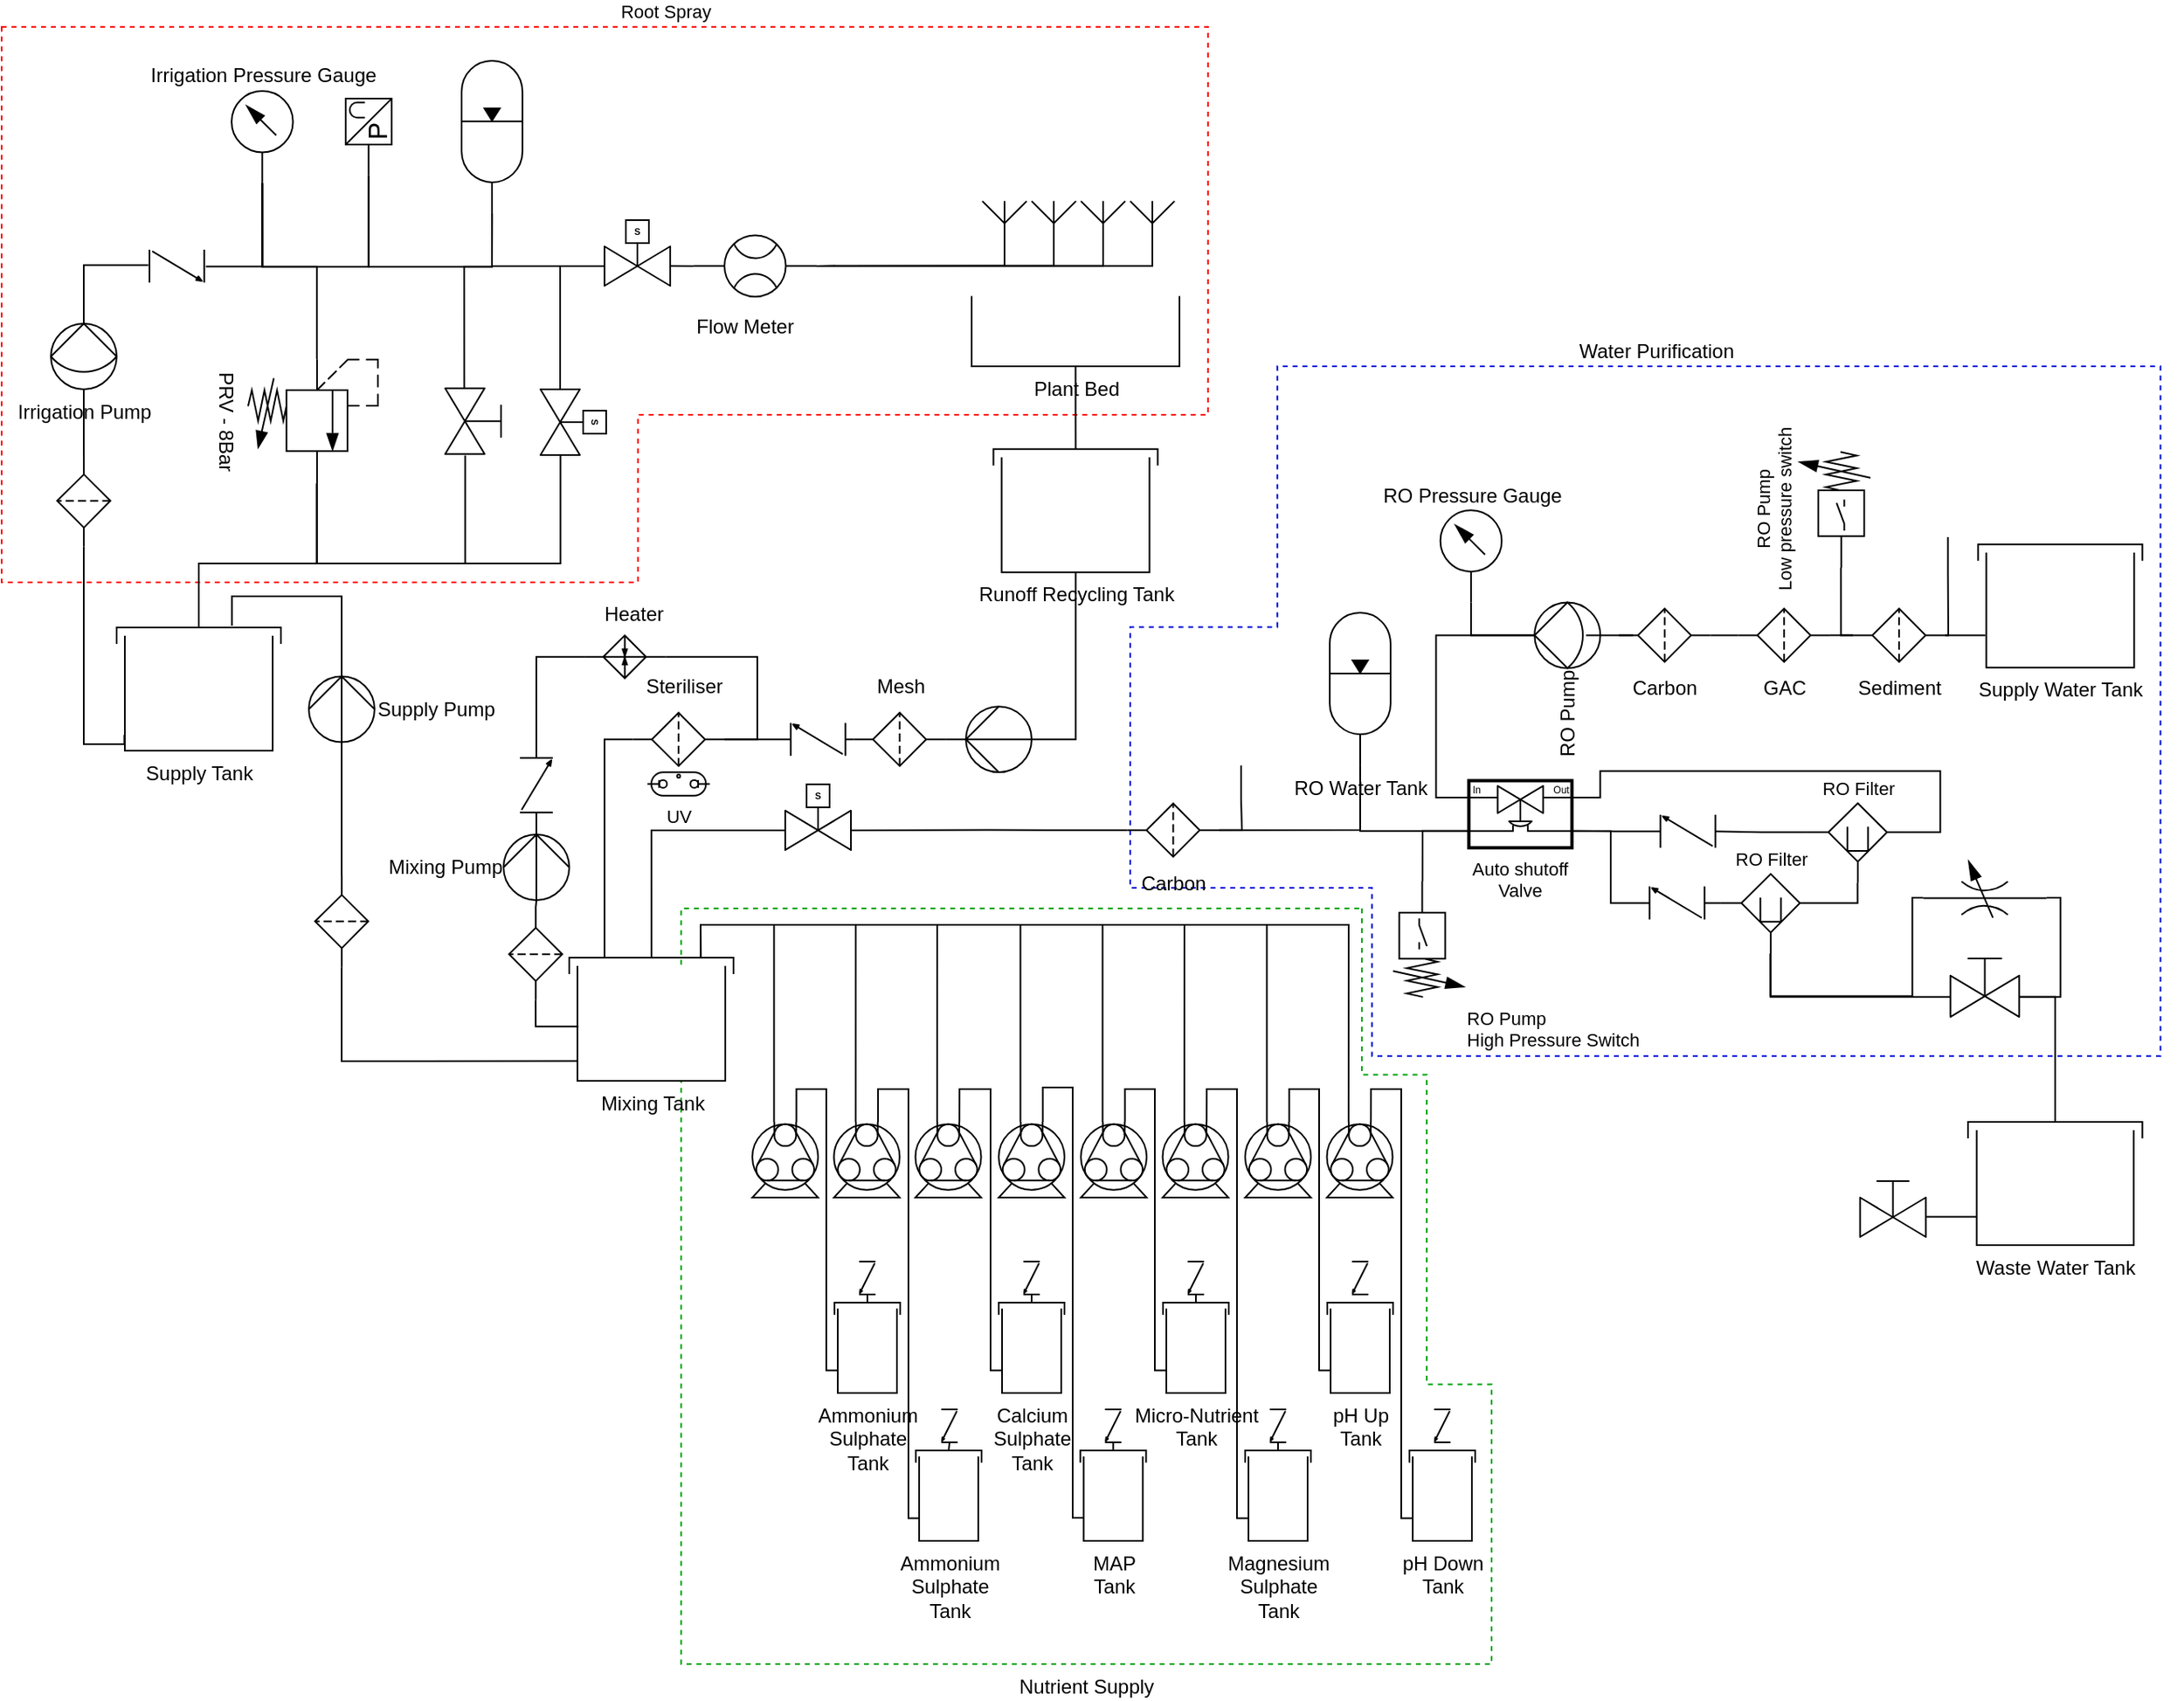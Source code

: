 <mxfile version="21.3.7" type="device">
  <diagram name="Page-1" id="JN25qpC9fKc6JR2kzEcj">
    <mxGraphModel dx="2245" dy="828" grid="1" gridSize="10" guides="1" tooltips="1" connect="1" arrows="1" fold="1" page="1" pageScale="1" pageWidth="827" pageHeight="1169" math="0" shadow="0">
      <root>
        <mxCell id="0" />
        <mxCell id="1" parent="0" />
        <mxCell id="IOF8uTJPf_rr452XmYYG-40" value="Nutrient Supply" style="verticalLabelPosition=bottom;verticalAlign=top;html=1;shape=mxgraph.basic.polygon;polyCoords=[[0.84,0],[0.84,0.22],[0.92,0.22],[0.92,0.63],[1,0.63],[1,1],[0,1],[0,0]];polyline=0;fillColor=none;dashed=1;strokeColor=#00a30b;" parent="1" vertex="1">
          <mxGeometry x="-353.33" y="630" width="493.33" height="460" as="geometry" />
        </mxCell>
        <mxCell id="Cc5eUVK9kJNkrveM7U8v-71" value="Root Spray" style="verticalLabelPosition=top;verticalAlign=bottom;html=1;shape=mxgraph.basic.polygon;polyCoords=[[0,0],[0.91,0],[0.91,0.44],[0.48,0.44],[0.48,0.63],[0.38,0.63],[0.17,0.63],[0,0.63]];polyline=0;fontFamily=Helvetica;fontSize=11;fontColor=default;fillColor=none;dashed=1;strokeColor=#ff0000;labelPosition=center;align=center;" parent="1" vertex="1">
          <mxGeometry x="-767" y="93.42" width="807" height="536.58" as="geometry" />
        </mxCell>
        <mxCell id="oA7SMQpWHTpef_Fw7DRh-51" style="edgeStyle=orthogonalEdgeStyle;rounded=0;orthogonalLoop=1;jettySize=auto;html=1;exitX=0.5;exitY=0;exitDx=0;exitDy=0;exitPerimeter=0;entryX=-0.02;entryY=0.474;entryDx=0;entryDy=0;entryPerimeter=0;endArrow=none;endFill=0;" parent="1" source="oA7SMQpWHTpef_Fw7DRh-1" target="oA7SMQpWHTpef_Fw7DRh-4" edge="1">
          <mxGeometry relative="1" as="geometry">
            <Array as="points">
              <mxPoint x="-717" y="238.42" />
            </Array>
          </mxGeometry>
        </mxCell>
        <mxCell id="oA7SMQpWHTpef_Fw7DRh-56" style="edgeStyle=orthogonalEdgeStyle;rounded=0;orthogonalLoop=1;jettySize=auto;html=1;endArrow=none;endFill=0;startArrow=none;entryX=0.047;entryY=0.871;entryDx=0;entryDy=0;entryPerimeter=0;" parent="1" source="oA7SMQpWHTpef_Fw7DRh-60" target="oA7SMQpWHTpef_Fw7DRh-16" edge="1">
          <mxGeometry relative="1" as="geometry">
            <mxPoint x="-620" y="500" as="targetPoint" />
            <Array as="points">
              <mxPoint x="-620" y="530" />
              <mxPoint x="-595" y="530" />
            </Array>
          </mxGeometry>
        </mxCell>
        <mxCell id="oA7SMQpWHTpef_Fw7DRh-1" value="Irrigation Pump" style="shape=mxgraph.pid.pumps_-_din.diaphragm;html=1;pointerEvents=1;align=center;verticalLabelPosition=bottom;verticalAlign=top;dashed=0;" parent="1" vertex="1">
          <mxGeometry x="-737" y="274.0" width="40" height="40" as="geometry" />
        </mxCell>
        <mxCell id="IOF8uTJPf_rr452XmYYG-10" style="edgeStyle=orthogonalEdgeStyle;rounded=0;orthogonalLoop=1;jettySize=auto;html=1;exitX=0.33;exitY=0;exitDx=0;exitDy=0;exitPerimeter=0;entryX=0.8;entryY=0;entryDx=0;entryDy=0;entryPerimeter=0;endArrow=none;endFill=0;" parent="1" source="oA7SMQpWHTpef_Fw7DRh-2" target="oA7SMQpWHTpef_Fw7DRh-11" edge="1">
          <mxGeometry relative="1" as="geometry" />
        </mxCell>
        <mxCell id="oA7SMQpWHTpef_Fw7DRh-2" value="" style="shape=mxgraph.pid.pumps.peristaltic;html=1;pointerEvents=1;align=center;verticalLabelPosition=bottom;verticalAlign=top;dashed=0;points=[[0.33,0,0,0,0],[0.5,1,0,0,0],[0.67,0,0,0,0]];" parent="1" vertex="1">
          <mxGeometry x="-210.74" y="760" width="40" height="46" as="geometry" />
        </mxCell>
        <mxCell id="oA7SMQpWHTpef_Fw7DRh-3" value="" style="verticalLabelPosition=bottom;align=center;html=1;verticalAlign=top;pointerEvents=1;dashed=0;shape=mxgraph.pid2valves.valve;valveType=gate;actuator=man;rotation=90;" parent="1" vertex="1">
          <mxGeometry x="-497" y="313.42" width="40" height="40" as="geometry" />
        </mxCell>
        <mxCell id="oA7SMQpWHTpef_Fw7DRh-4" value="" style="verticalLabelPosition=bottom;align=center;html=1;verticalAlign=top;pointerEvents=1;dashed=0;shape=mxgraph.pid2valves.valve;valveType=check;rotation=0;" parent="1" vertex="1">
          <mxGeometry x="-677" y="228.94" width="33.33" height="20" as="geometry" />
        </mxCell>
        <mxCell id="oA7SMQpWHTpef_Fw7DRh-47" style="edgeStyle=orthogonalEdgeStyle;rounded=0;orthogonalLoop=1;jettySize=auto;html=1;exitX=0;exitY=0.5;exitDx=0;exitDy=0;exitPerimeter=0;entryX=0.5;entryY=1;entryDx=0;entryDy=0;entryPerimeter=0;endArrow=none;endFill=0;" parent="1" source="oA7SMQpWHTpef_Fw7DRh-7" target="oA7SMQpWHTpef_Fw7DRh-40" edge="1">
          <mxGeometry relative="1" as="geometry">
            <Array as="points">
              <mxPoint x="-544" y="239.42" />
              <mxPoint x="-469" y="239.42" />
            </Array>
          </mxGeometry>
        </mxCell>
        <mxCell id="oA7SMQpWHTpef_Fw7DRh-7" value="" style="verticalLabelPosition=top;aspect=fixed;html=1;verticalAlign=bottom;fillColor=strokeColor;align=center;outlineConnect=0;shape=mxgraph.fluid_power.x11770;points=[[0,0.5,0]];rotation=-90;horizontal=1;labelPosition=center;" parent="1" vertex="1">
          <mxGeometry x="-567" y="146.48" width="46.82" height="27.96" as="geometry" />
        </mxCell>
        <mxCell id="oA7SMQpWHTpef_Fw7DRh-49" style="edgeStyle=orthogonalEdgeStyle;rounded=0;orthogonalLoop=1;jettySize=auto;html=1;exitX=0.47;exitY=1;exitDx=0;exitDy=0;exitPerimeter=0;entryX=0.5;entryY=1;entryDx=0;entryDy=0;entryPerimeter=0;endArrow=none;endFill=0;" parent="1" source="oA7SMQpWHTpef_Fw7DRh-8" target="oA7SMQpWHTpef_Fw7DRh-21" edge="1">
          <mxGeometry relative="1" as="geometry">
            <Array as="points">
              <mxPoint x="-575" y="239.42" />
              <mxPoint x="-608" y="239.42" />
            </Array>
          </mxGeometry>
        </mxCell>
        <mxCell id="oA7SMQpWHTpef_Fw7DRh-57" style="edgeStyle=orthogonalEdgeStyle;rounded=0;orthogonalLoop=1;jettySize=auto;html=1;exitX=0.47;exitY=0;exitDx=0;exitDy=0;exitPerimeter=0;endArrow=none;endFill=0;" parent="1" source="oA7SMQpWHTpef_Fw7DRh-8" target="oA7SMQpWHTpef_Fw7DRh-16" edge="1">
          <mxGeometry relative="1" as="geometry">
            <Array as="points">
              <mxPoint x="-478" y="420" />
              <mxPoint x="-550" y="420" />
            </Array>
          </mxGeometry>
        </mxCell>
        <mxCell id="oA7SMQpWHTpef_Fw7DRh-58" style="edgeStyle=orthogonalEdgeStyle;rounded=0;orthogonalLoop=1;jettySize=auto;html=1;exitX=0.47;exitY=0;exitDx=0;exitDy=0;exitPerimeter=0;entryX=1.02;entryY=0.695;entryDx=0;entryDy=0;entryPerimeter=0;endArrow=none;endFill=0;" parent="1" source="oA7SMQpWHTpef_Fw7DRh-8" target="oA7SMQpWHTpef_Fw7DRh-3" edge="1">
          <mxGeometry relative="1" as="geometry">
            <Array as="points">
              <mxPoint x="-575" y="420" />
              <mxPoint x="-485" y="420" />
            </Array>
          </mxGeometry>
        </mxCell>
        <mxCell id="oA7SMQpWHTpef_Fw7DRh-59" style="edgeStyle=orthogonalEdgeStyle;rounded=0;orthogonalLoop=1;jettySize=auto;html=1;exitX=0.47;exitY=0;exitDx=0;exitDy=0;exitPerimeter=0;entryX=0.998;entryY=0.695;entryDx=0;entryDy=0;entryPerimeter=0;endArrow=none;endFill=0;" parent="1" source="oA7SMQpWHTpef_Fw7DRh-8" target="oA7SMQpWHTpef_Fw7DRh-42" edge="1">
          <mxGeometry relative="1" as="geometry">
            <Array as="points">
              <mxPoint x="-575" y="420" />
              <mxPoint x="-427" y="420" />
            </Array>
          </mxGeometry>
        </mxCell>
        <mxCell id="oA7SMQpWHTpef_Fw7DRh-8" value="PRV - 8Bar" style="verticalLabelPosition=middle;aspect=fixed;html=1;verticalAlign=top;fillColor=strokeColor;align=center;outlineConnect=0;shape=mxgraph.fluid_power.x10500;points=[[0.47,0,0],[0.47,1,0]];rotation=-180;labelPosition=right;horizontal=0;" parent="1" vertex="1">
          <mxGeometry x="-617" y="295.65" width="79.06" height="75.54" as="geometry" />
        </mxCell>
        <mxCell id="oA7SMQpWHTpef_Fw7DRh-64" style="edgeStyle=orthogonalEdgeStyle;rounded=0;orthogonalLoop=1;jettySize=auto;html=1;exitX=0.5;exitY=0;exitDx=0;exitDy=0;exitPerimeter=0;entryX=0.5;entryY=0;entryDx=0;entryDy=0;entryPerimeter=0;endArrow=none;endFill=0;" parent="1" source="oA7SMQpWHTpef_Fw7DRh-10" target="oA7SMQpWHTpef_Fw7DRh-13" edge="1">
          <mxGeometry relative="1" as="geometry" />
        </mxCell>
        <mxCell id="oA7SMQpWHTpef_Fw7DRh-10" value="" style="shape=mxgraph.pid.pumps_-_din.centrifugal;html=1;pointerEvents=1;align=center;verticalLabelPosition=bottom;verticalAlign=top;dashed=0;rotation=-90;" parent="1" vertex="1">
          <mxGeometry x="-180" y="507.1" width="40" height="40" as="geometry" />
        </mxCell>
        <mxCell id="oA7SMQpWHTpef_Fw7DRh-11" value="Mixing Tank" style="shape=mxgraph.pid.vessels.tank_(covered);html=1;pointerEvents=1;align=center;verticalLabelPosition=bottom;verticalAlign=top;dashed=0;points=[[0.2,0,0,0,0],[0.4,0,0,0,0],[0.6,0,0,0,0],[0.8,0,0,0,0]];" parent="1" vertex="1">
          <mxGeometry x="-421.47" y="660" width="100" height="75" as="geometry" />
        </mxCell>
        <mxCell id="oA7SMQpWHTpef_Fw7DRh-53" value="" style="edgeStyle=orthogonalEdgeStyle;rounded=0;orthogonalLoop=1;jettySize=auto;html=1;endArrow=none;endFill=0;" parent="1" source="oA7SMQpWHTpef_Fw7DRh-12" target="oA7SMQpWHTpef_Fw7DRh-52" edge="1">
          <mxGeometry relative="1" as="geometry" />
        </mxCell>
        <mxCell id="oA7SMQpWHTpef_Fw7DRh-12" value="Plant Bed" style="shape=mxgraph.pid.vessels.container,_tank,_cistern;html=1;pointerEvents=1;align=center;verticalLabelPosition=bottom;verticalAlign=top;dashed=0;" parent="1" vertex="1">
          <mxGeometry x="-176.5" y="257.19" width="126.5" height="42.81" as="geometry" />
        </mxCell>
        <mxCell id="oA7SMQpWHTpef_Fw7DRh-67" style="edgeStyle=orthogonalEdgeStyle;shape=connector;rounded=0;orthogonalLoop=1;jettySize=auto;html=1;exitX=1.004;exitY=0.501;exitDx=0;exitDy=0;exitPerimeter=0;entryX=0.5;entryY=0;entryDx=0;entryDy=0;entryPerimeter=0;labelBackgroundColor=default;strokeColor=default;fontFamily=Helvetica;fontSize=11;fontColor=default;endArrow=none;endFill=0;startArrow=none;" parent="1" source="Cc5eUVK9kJNkrveM7U8v-2" target="oA7SMQpWHTpef_Fw7DRh-66" edge="1">
          <mxGeometry relative="1" as="geometry" />
        </mxCell>
        <mxCell id="oA7SMQpWHTpef_Fw7DRh-13" value="Mesh" style="verticalLabelPosition=middle;aspect=fixed;html=1;verticalAlign=middle;fillColor=strokeColor;align=center;outlineConnect=0;shape=mxgraph.fluid_power.x11980;points=[[0.5,0,0],[0.5,1,0]];rotation=90;labelPosition=left;horizontal=0;" parent="1" vertex="1">
          <mxGeometry x="-236.5" y="499.22" width="32.44" height="55.75" as="geometry" />
        </mxCell>
        <mxCell id="oA7SMQpWHTpef_Fw7DRh-16" value="Supply Tank" style="shape=mxgraph.pid.vessels.tank_(covered);html=1;pointerEvents=1;align=center;verticalLabelPosition=bottom;verticalAlign=top;dashed=0;" parent="1" vertex="1">
          <mxGeometry x="-697" y="459" width="100" height="75" as="geometry" />
        </mxCell>
        <mxCell id="oA7SMQpWHTpef_Fw7DRh-48" style="edgeStyle=orthogonalEdgeStyle;rounded=0;orthogonalLoop=1;jettySize=auto;html=1;exitX=0.5;exitY=1;exitDx=0;exitDy=0;exitPerimeter=0;entryX=0;entryY=0.5;entryDx=0;entryDy=0;entryPerimeter=0;endArrow=none;endFill=0;" parent="1" source="oA7SMQpWHTpef_Fw7DRh-21" target="oA7SMQpWHTpef_Fw7DRh-7" edge="1">
          <mxGeometry relative="1" as="geometry">
            <mxPoint x="-547" y="189.42" as="targetPoint" />
            <Array as="points">
              <mxPoint x="-608" y="239.42" />
              <mxPoint x="-544" y="239.42" />
            </Array>
          </mxGeometry>
        </mxCell>
        <mxCell id="oA7SMQpWHTpef_Fw7DRh-50" style="edgeStyle=orthogonalEdgeStyle;rounded=0;orthogonalLoop=1;jettySize=auto;html=1;exitX=0.5;exitY=1;exitDx=0;exitDy=0;exitPerimeter=0;entryX=1.03;entryY=0.517;entryDx=0;entryDy=0;entryPerimeter=0;endArrow=none;endFill=0;" parent="1" source="oA7SMQpWHTpef_Fw7DRh-21" target="oA7SMQpWHTpef_Fw7DRh-4" edge="1">
          <mxGeometry relative="1" as="geometry">
            <Array as="points">
              <mxPoint x="-608" y="239.42" />
            </Array>
          </mxGeometry>
        </mxCell>
        <mxCell id="oA7SMQpWHTpef_Fw7DRh-21" value="Irrigation Pressure Gauge" style="verticalLabelPosition=top;aspect=fixed;html=1;verticalAlign=bottom;fillColor=strokeColor;align=center;outlineConnect=0;shape=mxgraph.fluid_power.x11820;points=[[0.5,1,0]];labelPosition=center;" parent="1" vertex="1">
          <mxGeometry x="-627" y="132.41" width="37.34" height="56.1" as="geometry" />
        </mxCell>
        <mxCell id="oA7SMQpWHTpef_Fw7DRh-22" value="" style="verticalLabelPosition=bottom;align=center;html=1;verticalAlign=top;pointerEvents=1;dashed=0;shape=mxgraph.pid2valves.valve;valveType=gate;actuator=solenoid;rotation=0;points=[[0,0.7,0,0,0],[1,0.7,0,0,0]];" parent="1" vertex="1">
          <mxGeometry x="-400" y="211" width="40" height="40" as="geometry" />
        </mxCell>
        <mxCell id="oA7SMQpWHTpef_Fw7DRh-25" value="" style="shape=mxgraph.pid.feeders.spray_nozzle;html=1;pointerEvents=1;align=center;verticalLabelPosition=bottom;verticalAlign=top;dashed=0;rotation=-180;" parent="1" vertex="1">
          <mxGeometry x="-170" y="199.42" width="27" height="13.5" as="geometry" />
        </mxCell>
        <mxCell id="oA7SMQpWHTpef_Fw7DRh-30" style="edgeStyle=orthogonalEdgeStyle;rounded=0;orthogonalLoop=1;jettySize=auto;html=1;entryX=0.5;entryY=0;entryDx=0;entryDy=0;entryPerimeter=0;endArrow=none;endFill=0;exitX=0.5;exitY=0;exitDx=0;exitDy=0;exitPerimeter=0;" parent="1" source="oA7SMQpWHTpef_Fw7DRh-28" target="oA7SMQpWHTpef_Fw7DRh-25" edge="1">
          <mxGeometry relative="1" as="geometry">
            <mxPoint x="-190" y="226" as="sourcePoint" />
          </mxGeometry>
        </mxCell>
        <mxCell id="oA7SMQpWHTpef_Fw7DRh-35" style="edgeStyle=orthogonalEdgeStyle;rounded=0;orthogonalLoop=1;jettySize=auto;html=1;exitX=0.5;exitY=0;exitDx=0;exitDy=0;exitPerimeter=0;entryX=0.5;entryY=0;entryDx=0;entryDy=0;entryPerimeter=0;endArrow=none;endFill=0;" parent="1" source="oA7SMQpWHTpef_Fw7DRh-28" target="oA7SMQpWHTpef_Fw7DRh-31" edge="1">
          <mxGeometry relative="1" as="geometry" />
        </mxCell>
        <mxCell id="oA7SMQpWHTpef_Fw7DRh-36" style="edgeStyle=orthogonalEdgeStyle;rounded=0;orthogonalLoop=1;jettySize=auto;html=1;exitX=0.5;exitY=0;exitDx=0;exitDy=0;exitPerimeter=0;entryX=0.5;entryY=0;entryDx=0;entryDy=0;entryPerimeter=0;endArrow=none;endFill=0;" parent="1" source="oA7SMQpWHTpef_Fw7DRh-28" target="oA7SMQpWHTpef_Fw7DRh-32" edge="1">
          <mxGeometry relative="1" as="geometry" />
        </mxCell>
        <mxCell id="oA7SMQpWHTpef_Fw7DRh-37" style="edgeStyle=orthogonalEdgeStyle;rounded=0;orthogonalLoop=1;jettySize=auto;html=1;exitX=0.5;exitY=0;exitDx=0;exitDy=0;exitPerimeter=0;entryX=0.5;entryY=0;entryDx=0;entryDy=0;entryPerimeter=0;endArrow=none;endFill=0;" parent="1" source="oA7SMQpWHTpef_Fw7DRh-28" target="oA7SMQpWHTpef_Fw7DRh-34" edge="1">
          <mxGeometry relative="1" as="geometry" />
        </mxCell>
        <mxCell id="oA7SMQpWHTpef_Fw7DRh-79" style="edgeStyle=orthogonalEdgeStyle;shape=connector;rounded=0;orthogonalLoop=1;jettySize=auto;html=1;exitX=0.5;exitY=1;exitDx=0;exitDy=0;exitPerimeter=0;entryX=1;entryY=0.7;entryDx=0;entryDy=0;entryPerimeter=0;labelBackgroundColor=default;strokeColor=default;fontFamily=Helvetica;fontSize=11;fontColor=default;endArrow=none;endFill=0;" parent="1" source="oA7SMQpWHTpef_Fw7DRh-28" target="oA7SMQpWHTpef_Fw7DRh-22" edge="1">
          <mxGeometry relative="1" as="geometry" />
        </mxCell>
        <mxCell id="oA7SMQpWHTpef_Fw7DRh-28" value="Flow Meter" style="verticalLabelPosition=middle;aspect=fixed;html=1;verticalAlign=middle;fillColor=strokeColor;align=left;outlineConnect=0;shape=mxgraph.fluid_power.x11910;points=[[0.5,0,0],[0.5,1,0]];rotation=90;labelPosition=right;horizontal=0;" parent="1" vertex="1">
          <mxGeometry x="-327" y="201.42" width="37.34" height="75.04" as="geometry" />
        </mxCell>
        <mxCell id="oA7SMQpWHTpef_Fw7DRh-31" value="" style="shape=mxgraph.pid.feeders.spray_nozzle;html=1;pointerEvents=1;align=center;verticalLabelPosition=bottom;verticalAlign=top;dashed=0;rotation=-180;" parent="1" vertex="1">
          <mxGeometry x="-140" y="199.42" width="27" height="13.5" as="geometry" />
        </mxCell>
        <mxCell id="oA7SMQpWHTpef_Fw7DRh-32" value="" style="shape=mxgraph.pid.feeders.spray_nozzle;html=1;pointerEvents=1;align=center;verticalLabelPosition=bottom;verticalAlign=top;dashed=0;rotation=-180;" parent="1" vertex="1">
          <mxGeometry x="-110" y="199.42" width="27" height="13.5" as="geometry" />
        </mxCell>
        <mxCell id="oA7SMQpWHTpef_Fw7DRh-34" value="" style="shape=mxgraph.pid.feeders.spray_nozzle;html=1;pointerEvents=1;align=center;verticalLabelPosition=bottom;verticalAlign=top;dashed=0;rotation=-180;" parent="1" vertex="1">
          <mxGeometry x="-80" y="199.42" width="27" height="13.5" as="geometry" />
        </mxCell>
        <mxCell id="oA7SMQpWHTpef_Fw7DRh-41" style="edgeStyle=orthogonalEdgeStyle;rounded=0;orthogonalLoop=1;jettySize=auto;html=1;exitX=0.5;exitY=1;exitDx=0;exitDy=0;exitPerimeter=0;entryX=0;entryY=0.7;entryDx=0;entryDy=0;entryPerimeter=0;endArrow=none;endFill=0;" parent="1" source="oA7SMQpWHTpef_Fw7DRh-40" target="oA7SMQpWHTpef_Fw7DRh-22" edge="1">
          <mxGeometry relative="1" as="geometry">
            <mxPoint x="-407.92" y="239.02" as="targetPoint" />
            <Array as="points">
              <mxPoint x="-469" y="239" />
              <mxPoint x="-402" y="239" />
            </Array>
          </mxGeometry>
        </mxCell>
        <mxCell id="oA7SMQpWHTpef_Fw7DRh-43" style="edgeStyle=orthogonalEdgeStyle;rounded=0;orthogonalLoop=1;jettySize=auto;html=1;exitX=0.5;exitY=1;exitDx=0;exitDy=0;exitPerimeter=0;entryX=-0.001;entryY=0.709;entryDx=0;entryDy=0;entryPerimeter=0;endArrow=none;endFill=0;" parent="1" source="oA7SMQpWHTpef_Fw7DRh-40" target="oA7SMQpWHTpef_Fw7DRh-42" edge="1">
          <mxGeometry relative="1" as="geometry">
            <Array as="points">
              <mxPoint x="-468" y="239" />
              <mxPoint x="-427" y="239" />
              <mxPoint x="-427" y="319" />
            </Array>
          </mxGeometry>
        </mxCell>
        <mxCell id="oA7SMQpWHTpef_Fw7DRh-44" style="edgeStyle=orthogonalEdgeStyle;rounded=0;orthogonalLoop=1;jettySize=auto;html=1;exitX=0.5;exitY=1;exitDx=0;exitDy=0;exitPerimeter=0;entryX=-0.001;entryY=0.709;entryDx=0;entryDy=0;entryPerimeter=0;endArrow=none;endFill=0;" parent="1" source="oA7SMQpWHTpef_Fw7DRh-40" target="oA7SMQpWHTpef_Fw7DRh-3" edge="1">
          <mxGeometry relative="1" as="geometry">
            <Array as="points">
              <mxPoint x="-468" y="239.42" />
              <mxPoint x="-485" y="239.42" />
            </Array>
          </mxGeometry>
        </mxCell>
        <mxCell id="oA7SMQpWHTpef_Fw7DRh-40" value="" style="verticalLabelPosition=bottom;aspect=fixed;html=1;verticalAlign=top;fillColor=strokeColor;align=center;outlineConnect=0;shape=mxgraph.fluid_power.x12320;points=[[0.5,1,0]]" parent="1" vertex="1">
          <mxGeometry x="-487" y="114" width="37.06" height="92.92" as="geometry" />
        </mxCell>
        <mxCell id="oA7SMQpWHTpef_Fw7DRh-42" value="" style="verticalLabelPosition=bottom;align=center;html=1;verticalAlign=top;pointerEvents=1;dashed=0;shape=mxgraph.pid2valves.valve;valveType=gate;actuator=solenoid;rotation=90;" parent="1" vertex="1">
          <mxGeometry x="-439" y="314.0" width="40" height="40" as="geometry" />
        </mxCell>
        <mxCell id="oA7SMQpWHTpef_Fw7DRh-63" style="edgeStyle=orthogonalEdgeStyle;rounded=0;orthogonalLoop=1;jettySize=auto;html=1;entryX=0.5;entryY=1;entryDx=0;entryDy=0;entryPerimeter=0;endArrow=none;endFill=0;" parent="1" source="oA7SMQpWHTpef_Fw7DRh-52" target="oA7SMQpWHTpef_Fw7DRh-10" edge="1">
          <mxGeometry relative="1" as="geometry" />
        </mxCell>
        <mxCell id="oA7SMQpWHTpef_Fw7DRh-52" value="Runoff Recycling Tank" style="shape=mxgraph.pid.vessels.tank_(covered);html=1;pointerEvents=1;align=center;verticalLabelPosition=bottom;verticalAlign=top;dashed=0;" parent="1" vertex="1">
          <mxGeometry x="-163.25" y="350.37" width="100" height="75" as="geometry" />
        </mxCell>
        <mxCell id="oA7SMQpWHTpef_Fw7DRh-61" value="" style="edgeStyle=orthogonalEdgeStyle;rounded=0;orthogonalLoop=1;jettySize=auto;html=1;endArrow=none;endFill=0;" parent="1" source="oA7SMQpWHTpef_Fw7DRh-1" target="oA7SMQpWHTpef_Fw7DRh-60" edge="1">
          <mxGeometry relative="1" as="geometry">
            <mxPoint x="-717" y="320" as="sourcePoint" />
            <mxPoint x="-717" y="450" as="targetPoint" />
          </mxGeometry>
        </mxCell>
        <mxCell id="oA7SMQpWHTpef_Fw7DRh-60" value="" style="verticalLabelPosition=bottom;aspect=fixed;html=1;verticalAlign=top;fillColor=strokeColor;align=center;outlineConnect=0;shape=mxgraph.fluid_power.x11980;points=[[0.5,0,0],[0.5,1,0]];rotation=0;" parent="1" vertex="1">
          <mxGeometry x="-733.22" y="354" width="32.44" height="55.75" as="geometry" />
        </mxCell>
        <mxCell id="oA7SMQpWHTpef_Fw7DRh-69" style="edgeStyle=orthogonalEdgeStyle;shape=connector;rounded=0;orthogonalLoop=1;jettySize=auto;html=1;exitX=0.5;exitY=1;exitDx=0;exitDy=0;exitPerimeter=0;labelBackgroundColor=default;strokeColor=default;fontFamily=Helvetica;fontSize=11;fontColor=default;endArrow=none;endFill=0;" parent="1" source="oA7SMQpWHTpef_Fw7DRh-66" target="oA7SMQpWHTpef_Fw7DRh-11" edge="1">
          <mxGeometry relative="1" as="geometry">
            <mxPoint x="-400" y="602" as="targetPoint" />
            <Array as="points">
              <mxPoint x="-400" y="527" />
            </Array>
          </mxGeometry>
        </mxCell>
        <mxCell id="oA7SMQpWHTpef_Fw7DRh-71" style="edgeStyle=orthogonalEdgeStyle;shape=connector;rounded=0;orthogonalLoop=1;jettySize=auto;html=1;entryX=0.702;entryY=-0.013;entryDx=0;entryDy=0;entryPerimeter=0;labelBackgroundColor=default;strokeColor=default;fontFamily=Helvetica;fontSize=11;fontColor=default;endArrow=none;endFill=0;exitX=0.5;exitY=0;exitDx=0;exitDy=0;exitPerimeter=0;" parent="1" source="oA7SMQpWHTpef_Fw7DRh-70" target="oA7SMQpWHTpef_Fw7DRh-16" edge="1">
          <mxGeometry relative="1" as="geometry">
            <Array as="points">
              <mxPoint x="-560" y="440" />
              <mxPoint x="-627" y="440" />
            </Array>
          </mxGeometry>
        </mxCell>
        <mxCell id="oA7SMQpWHTpef_Fw7DRh-72" style="edgeStyle=orthogonalEdgeStyle;shape=connector;rounded=0;orthogonalLoop=1;jettySize=auto;html=1;exitX=0.5;exitY=1;exitDx=0;exitDy=0;exitPerimeter=0;entryX=0.048;entryY=0.839;entryDx=0;entryDy=0;entryPerimeter=0;labelBackgroundColor=default;strokeColor=default;fontFamily=Helvetica;fontSize=11;fontColor=default;endArrow=none;endFill=0;" parent="1" source="RRWa7Kglk_NhSMOUmhLL-1" target="oA7SMQpWHTpef_Fw7DRh-11" edge="1">
          <mxGeometry relative="1" as="geometry">
            <Array as="points">
              <mxPoint x="-560" y="723" />
              <mxPoint x="-550" y="723" />
            </Array>
          </mxGeometry>
        </mxCell>
        <mxCell id="oA7SMQpWHTpef_Fw7DRh-70" value="Supply Pump" style="shape=mxgraph.pid.pumps_-_din.centrifugal;html=1;pointerEvents=1;align=left;verticalLabelPosition=middle;verticalAlign=middle;dashed=0;rotation=0;labelPosition=right;" parent="1" vertex="1">
          <mxGeometry x="-580" y="488.75" width="40" height="40" as="geometry" />
        </mxCell>
        <mxCell id="oA7SMQpWHTpef_Fw7DRh-77" style="edgeStyle=orthogonalEdgeStyle;shape=connector;rounded=0;orthogonalLoop=1;jettySize=auto;html=1;exitX=0;exitY=0.7;exitDx=0;exitDy=0;exitPerimeter=0;labelBackgroundColor=default;strokeColor=default;fontFamily=Helvetica;fontSize=11;fontColor=default;endArrow=none;endFill=0;entryX=0.501;entryY=0.004;entryDx=0;entryDy=0;entryPerimeter=0;" parent="1" source="oA7SMQpWHTpef_Fw7DRh-74" target="oA7SMQpWHTpef_Fw7DRh-11" edge="1">
          <mxGeometry relative="1" as="geometry">
            <mxPoint x="-371" y="660" as="targetPoint" />
            <Array as="points">
              <mxPoint x="-371" y="583" />
            </Array>
          </mxGeometry>
        </mxCell>
        <mxCell id="oA7SMQpWHTpef_Fw7DRh-74" value="" style="verticalLabelPosition=bottom;align=center;html=1;verticalAlign=top;pointerEvents=1;dashed=0;shape=mxgraph.pid2valves.valve;valveType=gate;actuator=solenoid;rotation=0;points=[[0,0.7,0,0,0],[1,0.7,0,0,0]];" parent="1" vertex="1">
          <mxGeometry x="-290" y="554.46" width="40" height="40" as="geometry" />
        </mxCell>
        <mxCell id="oA7SMQpWHTpef_Fw7DRh-76" style="edgeStyle=orthogonalEdgeStyle;shape=connector;rounded=0;orthogonalLoop=1;jettySize=auto;html=1;exitX=0.5;exitY=1;exitDx=0;exitDy=0;exitPerimeter=0;entryX=1;entryY=0.7;entryDx=0;entryDy=0;entryPerimeter=0;labelBackgroundColor=default;strokeColor=default;fontFamily=Helvetica;fontSize=11;fontColor=default;endArrow=none;endFill=0;" parent="1" source="oA7SMQpWHTpef_Fw7DRh-75" target="oA7SMQpWHTpef_Fw7DRh-74" edge="1">
          <mxGeometry relative="1" as="geometry" />
        </mxCell>
        <mxCell id="Cc5eUVK9kJNkrveM7U8v-6" style="edgeStyle=orthogonalEdgeStyle;rounded=0;orthogonalLoop=1;jettySize=auto;html=1;exitX=0.5;exitY=1;exitDx=0;exitDy=0;exitPerimeter=0;entryX=0.056;entryY=0.558;entryDx=0;entryDy=0;entryPerimeter=0;endArrow=none;endFill=0;" parent="1" source="RRWa7Kglk_NhSMOUmhLL-3" target="oA7SMQpWHTpef_Fw7DRh-11" edge="1">
          <mxGeometry relative="1" as="geometry">
            <Array as="points">
              <mxPoint x="-442" y="702" />
            </Array>
          </mxGeometry>
        </mxCell>
        <mxCell id="Cc5eUVK9kJNkrveM7U8v-7" style="edgeStyle=orthogonalEdgeStyle;shape=connector;rounded=0;orthogonalLoop=1;jettySize=auto;html=1;exitX=0.5;exitY=0;exitDx=0;exitDy=0;exitPerimeter=0;labelBackgroundColor=default;strokeColor=default;fontFamily=Helvetica;fontSize=11;fontColor=default;endArrow=none;endFill=0;entryX=0;entryY=0.5;entryDx=0;entryDy=0;entryPerimeter=0;" parent="1" source="Cc5eUVK9kJNkrveM7U8v-1" target="Cc5eUVK9kJNkrveM7U8v-10" edge="1">
          <mxGeometry relative="1" as="geometry">
            <mxPoint x="-441.335" y="576.665" as="targetPoint" />
          </mxGeometry>
        </mxCell>
        <mxCell id="Cc5eUVK9kJNkrveM7U8v-1" value="Mixing Pump" style="shape=mxgraph.pid.pumps_-_din.centrifugal;html=1;pointerEvents=1;align=right;verticalLabelPosition=middle;verticalAlign=middle;dashed=0;rotation=0;labelPosition=left;" parent="1" vertex="1">
          <mxGeometry x="-461.47" y="585" width="40" height="40" as="geometry" />
        </mxCell>
        <mxCell id="Cc5eUVK9kJNkrveM7U8v-3" value="" style="edgeStyle=orthogonalEdgeStyle;shape=connector;rounded=0;orthogonalLoop=1;jettySize=auto;html=1;exitX=0.5;exitY=1;exitDx=0;exitDy=0;exitPerimeter=0;labelBackgroundColor=default;strokeColor=default;fontFamily=Helvetica;fontSize=11;fontColor=default;endArrow=none;endFill=0;entryX=0.004;entryY=0.481;entryDx=0;entryDy=0;entryPerimeter=0;" parent="1" source="oA7SMQpWHTpef_Fw7DRh-13" target="Cc5eUVK9kJNkrveM7U8v-2" edge="1">
          <mxGeometry relative="1" as="geometry">
            <mxPoint x="-248" y="501" as="sourcePoint" />
            <mxPoint x="-260" y="501" as="targetPoint" />
          </mxGeometry>
        </mxCell>
        <mxCell id="Cc5eUVK9kJNkrveM7U8v-2" value="" style="verticalLabelPosition=bottom;align=center;html=1;verticalAlign=top;pointerEvents=1;dashed=0;shape=mxgraph.pid2valves.valve;valveType=check;rotation=-180;" parent="1" vertex="1">
          <mxGeometry x="-286.66" y="517.1" width="33.33" height="20" as="geometry" />
        </mxCell>
        <mxCell id="Cc5eUVK9kJNkrveM7U8v-11" style="edgeStyle=orthogonalEdgeStyle;shape=connector;rounded=0;orthogonalLoop=1;jettySize=auto;html=1;entryX=0.5;entryY=0;entryDx=0;entryDy=0;entryPerimeter=0;labelBackgroundColor=default;strokeColor=default;fontFamily=Helvetica;fontSize=11;fontColor=default;endArrow=none;endFill=0;startArrow=none;exitX=0.5;exitY=0;exitDx=0;exitDy=0;exitPerimeter=0;" parent="1" source="nhlMVhX39VTh7t-UhzKr-5" target="oA7SMQpWHTpef_Fw7DRh-66" edge="1">
          <mxGeometry relative="1" as="geometry">
            <mxPoint x="-310" y="450" as="sourcePoint" />
          </mxGeometry>
        </mxCell>
        <mxCell id="Cc5eUVK9kJNkrveM7U8v-10" value="" style="verticalLabelPosition=bottom;align=center;html=1;verticalAlign=top;pointerEvents=1;dashed=0;shape=mxgraph.pid2valves.valve;valveType=check;fontFamily=Helvetica;fontSize=11;fontColor=default;points=[[0,0.5,0,0,0],[1,0.5,0,0,0]];rotation=-90;" parent="1" vertex="1">
          <mxGeometry x="-458.14" y="545" width="33.33" height="20" as="geometry" />
        </mxCell>
        <mxCell id="IOF8uTJPf_rr452XmYYG-11" style="edgeStyle=orthogonalEdgeStyle;rounded=0;orthogonalLoop=1;jettySize=auto;html=1;exitX=0.33;exitY=0;exitDx=0;exitDy=0;exitPerimeter=0;entryX=0.8;entryY=0;entryDx=0;entryDy=0;entryPerimeter=0;endArrow=none;endFill=0;" parent="1" source="nhlMVhX39VTh7t-UhzKr-1" target="oA7SMQpWHTpef_Fw7DRh-11" edge="1">
          <mxGeometry relative="1" as="geometry" />
        </mxCell>
        <mxCell id="nhlMVhX39VTh7t-UhzKr-1" value="" style="shape=mxgraph.pid.pumps.peristaltic;html=1;pointerEvents=1;align=center;verticalLabelPosition=bottom;verticalAlign=top;dashed=0;points=[[0.33,0,0,0,0],[0.5,1,0,0,0],[0.67,0,0,0,0]];" parent="1" vertex="1">
          <mxGeometry x="-160" y="760" width="40" height="46" as="geometry" />
        </mxCell>
        <mxCell id="IOF8uTJPf_rr452XmYYG-12" style="edgeStyle=orthogonalEdgeStyle;rounded=0;orthogonalLoop=1;jettySize=auto;html=1;exitX=0.33;exitY=0;exitDx=0;exitDy=0;exitPerimeter=0;entryX=0.8;entryY=0;entryDx=0;entryDy=0;entryPerimeter=0;endArrow=none;endFill=0;" parent="1" source="nhlMVhX39VTh7t-UhzKr-2" target="oA7SMQpWHTpef_Fw7DRh-11" edge="1">
          <mxGeometry relative="1" as="geometry" />
        </mxCell>
        <mxCell id="nhlMVhX39VTh7t-UhzKr-2" value="" style="shape=mxgraph.pid.pumps.peristaltic;html=1;pointerEvents=1;align=center;verticalLabelPosition=bottom;verticalAlign=top;dashed=0;points=[[0.33,0,0,0,0],[0.5,1,0,0,0],[0.67,0,0,0,0]];" parent="1" vertex="1">
          <mxGeometry x="-110" y="760" width="40" height="46" as="geometry" />
        </mxCell>
        <mxCell id="IOF8uTJPf_rr452XmYYG-9" style="edgeStyle=orthogonalEdgeStyle;rounded=0;orthogonalLoop=1;jettySize=auto;html=1;exitX=0.33;exitY=0;exitDx=0;exitDy=0;exitPerimeter=0;entryX=0.8;entryY=0;entryDx=0;entryDy=0;entryPerimeter=0;endArrow=none;endFill=0;" parent="1" source="nhlMVhX39VTh7t-UhzKr-3" target="oA7SMQpWHTpef_Fw7DRh-11" edge="1">
          <mxGeometry relative="1" as="geometry" />
        </mxCell>
        <mxCell id="IOF8uTJPf_rr452XmYYG-33" style="edgeStyle=orthogonalEdgeStyle;rounded=0;orthogonalLoop=1;jettySize=auto;html=1;exitX=0.67;exitY=0;exitDx=0;exitDy=0;exitPerimeter=0;entryX=0.05;entryY=0.75;entryDx=0;entryDy=0;entryPerimeter=0;endArrow=none;endFill=0;" parent="1" source="nhlMVhX39VTh7t-UhzKr-3" target="IOF8uTJPf_rr452XmYYG-34" edge="1">
          <mxGeometry relative="1" as="geometry">
            <mxPoint x="-220" y="1000" as="targetPoint" />
            <Array as="points">
              <mxPoint x="-233" y="740" />
              <mxPoint x="-215" y="740" />
              <mxPoint x="-215" y="1001" />
            </Array>
          </mxGeometry>
        </mxCell>
        <mxCell id="nhlMVhX39VTh7t-UhzKr-3" value="" style="shape=mxgraph.pid.pumps.peristaltic;html=1;pointerEvents=1;align=center;verticalLabelPosition=bottom;verticalAlign=top;dashed=0;points=[[0.33,0,0,0,0],[0.5,1,0,0,0],[0.67,0,0,0,0]];" parent="1" vertex="1">
          <mxGeometry x="-260.33" y="760" width="40" height="46" as="geometry" />
        </mxCell>
        <mxCell id="IOF8uTJPf_rr452XmYYG-8" style="edgeStyle=orthogonalEdgeStyle;rounded=0;orthogonalLoop=1;jettySize=auto;html=1;exitX=0.33;exitY=0;exitDx=0;exitDy=0;exitPerimeter=0;entryX=0.8;entryY=0;entryDx=0;entryDy=0;entryPerimeter=0;endArrow=none;endFill=0;" parent="1" source="nhlMVhX39VTh7t-UhzKr-4" target="oA7SMQpWHTpef_Fw7DRh-11" edge="1">
          <mxGeometry relative="1" as="geometry" />
        </mxCell>
        <mxCell id="IOF8uTJPf_rr452XmYYG-28" style="edgeStyle=orthogonalEdgeStyle;rounded=0;orthogonalLoop=1;jettySize=auto;html=1;exitX=0.67;exitY=0;exitDx=0;exitDy=0;exitPerimeter=0;entryX=0.05;entryY=0.75;entryDx=0;entryDy=0;entryPerimeter=0;endArrow=none;endFill=0;" parent="1" source="nhlMVhX39VTh7t-UhzKr-4" target="IOF8uTJPf_rr452XmYYG-1" edge="1">
          <mxGeometry relative="1" as="geometry">
            <Array as="points">
              <mxPoint x="-283" y="740" />
              <mxPoint x="-265" y="740" />
              <mxPoint x="-265" y="911" />
            </Array>
          </mxGeometry>
        </mxCell>
        <mxCell id="nhlMVhX39VTh7t-UhzKr-4" value="" style="shape=mxgraph.pid.pumps.peristaltic;html=1;pointerEvents=1;align=center;verticalLabelPosition=bottom;verticalAlign=top;dashed=0;points=[[0.33,0,0,0,0],[0.5,1,0,0,0],[0.67,0,0,0,0]];" parent="1" vertex="1">
          <mxGeometry x="-310" y="760" width="40" height="46" as="geometry" />
        </mxCell>
        <mxCell id="nhlMVhX39VTh7t-UhzKr-6" value="" style="edgeStyle=orthogonalEdgeStyle;shape=connector;rounded=0;orthogonalLoop=1;jettySize=auto;html=1;exitX=1;exitY=0.5;exitDx=0;exitDy=0;exitPerimeter=0;labelBackgroundColor=default;strokeColor=default;fontFamily=Helvetica;fontSize=11;fontColor=default;endArrow=none;endFill=0;entryX=0.5;entryY=1;entryDx=0;entryDy=0;entryPerimeter=0;" parent="1" source="Cc5eUVK9kJNkrveM7U8v-10" target="nhlMVhX39VTh7t-UhzKr-5" edge="1">
          <mxGeometry relative="1" as="geometry">
            <mxPoint x="-441.475" y="538.335" as="sourcePoint" />
            <mxPoint x="-430" y="450" as="targetPoint" />
          </mxGeometry>
        </mxCell>
        <mxCell id="nhlMVhX39VTh7t-UhzKr-5" value="Heater" style="verticalLabelPosition=middle;aspect=fixed;html=1;verticalAlign=middle;fillColor=strokeColor;align=right;outlineConnect=0;shape=mxgraph.fluid_power.x12290;points=[[0.5,0,0],[0.5,1,0]];rotation=90;horizontal=0;labelPosition=left;" parent="1" vertex="1">
          <mxGeometry x="-400.73" y="452.08" width="26.1" height="49.57" as="geometry" />
        </mxCell>
        <mxCell id="nhlMVhX39VTh7t-UhzKr-7" value="" style="group" parent="1" vertex="1" connectable="0">
          <mxGeometry x="-382.755" y="510.875" width="55.75" height="50.465" as="geometry" />
        </mxCell>
        <mxCell id="oA7SMQpWHTpef_Fw7DRh-66" value="Steriliser" style="verticalLabelPosition=middle;aspect=fixed;html=1;verticalAlign=middle;fillColor=strokeColor;align=right;outlineConnect=0;shape=mxgraph.fluid_power.x11980;points=[[0.5,0,0],[0.5,1,0]];rotation=90;labelPosition=left;horizontal=0;" parent="nhlMVhX39VTh7t-UhzKr-7" vertex="1">
          <mxGeometry x="11.655" y="-11.655" width="32.44" height="55.75" as="geometry" />
        </mxCell>
        <mxCell id="oA7SMQpWHTpef_Fw7DRh-68" value="UV" style="pointerEvents=1;verticalLabelPosition=bottom;shadow=0;dashed=0;align=center;html=1;verticalAlign=top;shape=mxgraph.electrical.miscellaneous.flourescent_lamp;fontFamily=Helvetica;fontSize=11;fontColor=default;" parent="nhlMVhX39VTh7t-UhzKr-7" vertex="1">
          <mxGeometry x="8.875" y="36.215" width="38" height="14.25" as="geometry" />
        </mxCell>
        <mxCell id="IOF8uTJPf_rr452XmYYG-1" value="Ammonium&lt;br&gt;Sulphate&lt;br&gt;Tank" style="shape=mxgraph.pid.vessels.tank_(covered);html=1;pointerEvents=1;align=center;verticalLabelPosition=bottom;verticalAlign=top;dashed=0;points=[[0.05,0.75,0,0,0],[0.5,0,0,0,0]];" parent="1" vertex="1">
          <mxGeometry x="-260.01" y="870" width="40" height="55" as="geometry" />
        </mxCell>
        <mxCell id="IOF8uTJPf_rr452XmYYG-13" style="edgeStyle=orthogonalEdgeStyle;rounded=0;orthogonalLoop=1;jettySize=auto;html=1;exitX=0.33;exitY=0;exitDx=0;exitDy=0;exitPerimeter=0;entryX=0.8;entryY=0;entryDx=0;entryDy=0;entryPerimeter=0;endArrow=none;endFill=0;" parent="1" source="IOF8uTJPf_rr452XmYYG-7" target="oA7SMQpWHTpef_Fw7DRh-11" edge="1">
          <mxGeometry relative="1" as="geometry" />
        </mxCell>
        <mxCell id="IOF8uTJPf_rr452XmYYG-7" value="" style="shape=mxgraph.pid.pumps.peristaltic;html=1;pointerEvents=1;align=center;verticalLabelPosition=bottom;verticalAlign=top;dashed=0;points=[[0.33,0,0,0,0],[0.5,1,0,0,0],[0.67,0,0,0,0]];" parent="1" vertex="1">
          <mxGeometry x="-60.25" y="760" width="40" height="46" as="geometry" />
        </mxCell>
        <mxCell id="IOF8uTJPf_rr452XmYYG-17" style="edgeStyle=orthogonalEdgeStyle;rounded=0;orthogonalLoop=1;jettySize=auto;html=1;exitX=1;exitY=0.5;exitDx=0;exitDy=0;exitPerimeter=0;endArrow=none;endFill=0;entryX=0.5;entryY=0;entryDx=0;entryDy=0;entryPerimeter=0;" parent="1" source="IOF8uTJPf_rr452XmYYG-16" target="IOF8uTJPf_rr452XmYYG-1" edge="1">
          <mxGeometry relative="1" as="geometry">
            <mxPoint x="-230" y="860" as="targetPoint" />
          </mxGeometry>
        </mxCell>
        <mxCell id="IOF8uTJPf_rr452XmYYG-16" value="" style="verticalLabelPosition=bottom;align=center;html=1;verticalAlign=top;pointerEvents=1;dashed=0;shape=mxgraph.pid2valves.valve;valveType=check;fontFamily=Helvetica;fontSize=11;fontColor=default;points=[[0,0.5,0,0,0],[1,0.5,0,0,0]];rotation=90;" parent="1" vertex="1">
          <mxGeometry x="-250" y="850" width="19.99" height="10" as="geometry" />
        </mxCell>
        <mxCell id="IOF8uTJPf_rr452XmYYG-18" style="edgeStyle=orthogonalEdgeStyle;rounded=0;orthogonalLoop=1;jettySize=auto;html=1;exitX=1;exitY=0.5;exitDx=0;exitDy=0;exitPerimeter=0;endArrow=none;endFill=0;entryX=0.5;entryY=0;entryDx=0;entryDy=0;entryPerimeter=0;" parent="1" source="IOF8uTJPf_rr452XmYYG-19" target="IOF8uTJPf_rr452XmYYG-29" edge="1">
          <mxGeometry relative="1" as="geometry">
            <mxPoint x="-139.99" y="870" as="targetPoint" />
          </mxGeometry>
        </mxCell>
        <mxCell id="IOF8uTJPf_rr452XmYYG-19" value="" style="verticalLabelPosition=bottom;align=center;html=1;verticalAlign=top;pointerEvents=1;dashed=0;shape=mxgraph.pid2valves.valve;valveType=check;fontFamily=Helvetica;fontSize=11;fontColor=default;points=[[0,0.5,0,0,0],[1,0.5,0,0,0]];rotation=90;" parent="1" vertex="1">
          <mxGeometry x="-149.99" y="850" width="19.99" height="10" as="geometry" />
        </mxCell>
        <mxCell id="IOF8uTJPf_rr452XmYYG-20" style="edgeStyle=orthogonalEdgeStyle;rounded=0;orthogonalLoop=1;jettySize=auto;html=1;exitX=1;exitY=0.5;exitDx=0;exitDy=0;exitPerimeter=0;endArrow=none;endFill=0;entryX=0.5;entryY=0;entryDx=0;entryDy=0;entryPerimeter=0;" parent="1" source="IOF8uTJPf_rr452XmYYG-21" target="IOF8uTJPf_rr452XmYYG-31" edge="1">
          <mxGeometry relative="1" as="geometry">
            <mxPoint x="-40.0" y="870" as="targetPoint" />
          </mxGeometry>
        </mxCell>
        <mxCell id="IOF8uTJPf_rr452XmYYG-21" value="" style="verticalLabelPosition=bottom;align=center;html=1;verticalAlign=top;pointerEvents=1;dashed=0;shape=mxgraph.pid2valves.valve;valveType=check;fontFamily=Helvetica;fontSize=11;fontColor=default;points=[[0,0.5,0,0,0],[1,0.5,0,0,0]];rotation=90;" parent="1" vertex="1">
          <mxGeometry x="-50.0" y="850" width="19.99" height="10" as="geometry" />
        </mxCell>
        <mxCell id="IOF8uTJPf_rr452XmYYG-22" style="edgeStyle=orthogonalEdgeStyle;rounded=0;orthogonalLoop=1;jettySize=auto;html=1;exitX=1;exitY=0.5;exitDx=0;exitDy=0;exitPerimeter=0;endArrow=none;endFill=0;entryX=0.5;entryY=0;entryDx=0;entryDy=0;entryPerimeter=0;" parent="1" source="IOF8uTJPf_rr452XmYYG-23" target="IOF8uTJPf_rr452XmYYG-34" edge="1">
          <mxGeometry relative="1" as="geometry">
            <mxPoint x="-189.99" y="960" as="targetPoint" />
          </mxGeometry>
        </mxCell>
        <mxCell id="IOF8uTJPf_rr452XmYYG-23" value="" style="verticalLabelPosition=bottom;align=center;html=1;verticalAlign=top;pointerEvents=1;dashed=0;shape=mxgraph.pid2valves.valve;valveType=check;fontFamily=Helvetica;fontSize=11;fontColor=default;points=[[0,0.5,0,0,0],[1,0.5,0,0,0]];rotation=90;" parent="1" vertex="1">
          <mxGeometry x="-199.99" y="940" width="19.99" height="10" as="geometry" />
        </mxCell>
        <mxCell id="IOF8uTJPf_rr452XmYYG-24" style="edgeStyle=orthogonalEdgeStyle;rounded=0;orthogonalLoop=1;jettySize=auto;html=1;exitX=1;exitY=0.5;exitDx=0;exitDy=0;exitPerimeter=0;endArrow=none;endFill=0;entryX=0.5;entryY=0;entryDx=0;entryDy=0;entryPerimeter=0;" parent="1" source="IOF8uTJPf_rr452XmYYG-25" target="IOF8uTJPf_rr452XmYYG-36" edge="1">
          <mxGeometry relative="1" as="geometry">
            <mxPoint x="-90.32" y="960" as="targetPoint" />
          </mxGeometry>
        </mxCell>
        <mxCell id="IOF8uTJPf_rr452XmYYG-25" value="" style="verticalLabelPosition=bottom;align=center;html=1;verticalAlign=top;pointerEvents=1;dashed=0;shape=mxgraph.pid2valves.valve;valveType=check;fontFamily=Helvetica;fontSize=11;fontColor=default;points=[[0,0.5,0,0,0],[1,0.5,0,0,0]];rotation=90;" parent="1" vertex="1">
          <mxGeometry x="-100.32" y="940" width="19.99" height="10" as="geometry" />
        </mxCell>
        <mxCell id="IOF8uTJPf_rr452XmYYG-26" style="edgeStyle=orthogonalEdgeStyle;rounded=0;orthogonalLoop=1;jettySize=auto;html=1;exitX=1;exitY=0.5;exitDx=0;exitDy=0;exitPerimeter=0;endArrow=none;endFill=0;entryX=0.5;entryY=0;entryDx=0;entryDy=0;entryPerimeter=0;" parent="1" source="IOF8uTJPf_rr452XmYYG-27" target="IOF8uTJPf_rr452XmYYG-38" edge="1">
          <mxGeometry relative="1" as="geometry">
            <mxPoint x="6.18" y="960" as="targetPoint" />
          </mxGeometry>
        </mxCell>
        <mxCell id="IOF8uTJPf_rr452XmYYG-27" value="" style="verticalLabelPosition=bottom;align=center;html=1;verticalAlign=top;pointerEvents=1;dashed=0;shape=mxgraph.pid2valves.valve;valveType=check;fontFamily=Helvetica;fontSize=11;fontColor=default;points=[[0,0.5,0,0,0],[1,0.5,0,0,0]];rotation=90;" parent="1" vertex="1">
          <mxGeometry x="-7.55e-15" y="940" width="19.99" height="10" as="geometry" />
        </mxCell>
        <mxCell id="IOF8uTJPf_rr452XmYYG-29" value="Calcium&lt;br&gt;Sulphate&lt;br&gt;Tank" style="shape=mxgraph.pid.vessels.tank_(covered);html=1;pointerEvents=1;align=center;verticalLabelPosition=bottom;verticalAlign=top;dashed=0;points=[[0.05,0.75,0,0,0],[0.5,0,0,0,0]];" parent="1" vertex="1">
          <mxGeometry x="-160" y="870" width="40" height="55" as="geometry" />
        </mxCell>
        <mxCell id="IOF8uTJPf_rr452XmYYG-30" style="edgeStyle=orthogonalEdgeStyle;rounded=0;orthogonalLoop=1;jettySize=auto;html=1;exitX=0.67;exitY=0;exitDx=0;exitDy=0;exitPerimeter=0;entryX=0.05;entryY=0.75;entryDx=0;entryDy=0;entryPerimeter=0;endArrow=none;endFill=0;" parent="1" source="oA7SMQpWHTpef_Fw7DRh-2" target="IOF8uTJPf_rr452XmYYG-29" edge="1">
          <mxGeometry relative="1" as="geometry">
            <mxPoint x="-184" y="759.98" as="sourcePoint" />
            <mxPoint x="-159" y="910.98" as="targetPoint" />
            <Array as="points">
              <mxPoint x="-184" y="740" />
              <mxPoint x="-165" y="740" />
              <mxPoint x="-165" y="911" />
            </Array>
          </mxGeometry>
        </mxCell>
        <mxCell id="IOF8uTJPf_rr452XmYYG-31" value="Micro-Nutrient&lt;br&gt;Tank" style="shape=mxgraph.pid.vessels.tank_(covered);html=1;pointerEvents=1;align=center;verticalLabelPosition=bottom;verticalAlign=top;dashed=0;points=[[0.05,0.75,0,0,0],[0.5,0,0,0,0]];" parent="1" vertex="1">
          <mxGeometry x="-60" y="870" width="40" height="55" as="geometry" />
        </mxCell>
        <mxCell id="IOF8uTJPf_rr452XmYYG-32" style="edgeStyle=orthogonalEdgeStyle;rounded=0;orthogonalLoop=1;jettySize=auto;html=1;exitX=0.67;exitY=0;exitDx=0;exitDy=0;exitPerimeter=0;entryX=0.05;entryY=0.75;entryDx=0;entryDy=0;entryPerimeter=0;endArrow=none;endFill=0;" parent="1" source="nhlMVhX39VTh7t-UhzKr-2" target="IOF8uTJPf_rr452XmYYG-31" edge="1">
          <mxGeometry relative="1" as="geometry">
            <mxPoint x="-83" y="760" as="sourcePoint" />
            <mxPoint x="-57" y="911" as="targetPoint" />
            <Array as="points">
              <mxPoint x="-83" y="740" />
              <mxPoint x="-65" y="740" />
              <mxPoint x="-65" y="911" />
            </Array>
          </mxGeometry>
        </mxCell>
        <mxCell id="IOF8uTJPf_rr452XmYYG-34" value="Ammonium&lt;br&gt;Sulphate&lt;br&gt;Tank" style="shape=mxgraph.pid.vessels.tank_(covered);html=1;pointerEvents=1;align=center;verticalLabelPosition=bottom;verticalAlign=top;dashed=0;points=[[0.05,0.75,0,0,0],[0.5,0,0,0,0]];" parent="1" vertex="1">
          <mxGeometry x="-210.47" y="960" width="40" height="55" as="geometry" />
        </mxCell>
        <mxCell id="IOF8uTJPf_rr452XmYYG-35" style="edgeStyle=orthogonalEdgeStyle;rounded=0;orthogonalLoop=1;jettySize=auto;html=1;exitX=0.67;exitY=0;exitDx=0;exitDy=0;exitPerimeter=0;endArrow=none;endFill=0;entryX=0.05;entryY=0.75;entryDx=0;entryDy=0;entryPerimeter=0;" parent="1" source="nhlMVhX39VTh7t-UhzKr-1" target="IOF8uTJPf_rr452XmYYG-36" edge="1">
          <mxGeometry relative="1" as="geometry">
            <mxPoint x="-136" y="759" as="sourcePoint" />
            <mxPoint x="-110" y="1000" as="targetPoint" />
            <Array as="points">
              <mxPoint x="-133" y="739" />
              <mxPoint x="-115" y="739" />
              <mxPoint x="-115" y="1001" />
              <mxPoint x="-108" y="1001" />
            </Array>
          </mxGeometry>
        </mxCell>
        <mxCell id="IOF8uTJPf_rr452XmYYG-36" value="MAP&lt;br&gt;Tank" style="shape=mxgraph.pid.vessels.tank_(covered);html=1;pointerEvents=1;align=center;verticalLabelPosition=bottom;verticalAlign=top;dashed=0;points=[[0.05,0.75,0,0,0],[0.5,0,0,0,0]];" parent="1" vertex="1">
          <mxGeometry x="-110.32" y="960" width="40" height="55" as="geometry" />
        </mxCell>
        <mxCell id="IOF8uTJPf_rr452XmYYG-38" value="Magnesium&lt;br&gt;Sulphate&lt;br&gt;Tank" style="shape=mxgraph.pid.vessels.tank_(covered);html=1;pointerEvents=1;align=center;verticalLabelPosition=bottom;verticalAlign=top;dashed=0;points=[[0.05,0.75,0,0,0],[0.5,0,0,0,0]];" parent="1" vertex="1">
          <mxGeometry x="-10.0" y="960" width="40" height="55" as="geometry" />
        </mxCell>
        <mxCell id="IOF8uTJPf_rr452XmYYG-39" style="edgeStyle=orthogonalEdgeStyle;rounded=0;orthogonalLoop=1;jettySize=auto;html=1;exitX=0.67;exitY=0;exitDx=0;exitDy=0;exitPerimeter=0;endArrow=none;endFill=0;entryX=0.05;entryY=0.75;entryDx=0;entryDy=0;entryPerimeter=0;" parent="1" source="IOF8uTJPf_rr452XmYYG-7" target="IOF8uTJPf_rr452XmYYG-38" edge="1">
          <mxGeometry relative="1" as="geometry">
            <mxPoint x="-38.84" y="761" as="sourcePoint" />
            <mxPoint x="-13.84" y="1002" as="targetPoint" />
            <Array as="points">
              <mxPoint x="-33" y="740" />
              <mxPoint x="-15" y="740" />
              <mxPoint x="-15" y="1001" />
            </Array>
          </mxGeometry>
        </mxCell>
        <mxCell id="IOF8uTJPf_rr452XmYYG-51" style="edgeStyle=orthogonalEdgeStyle;rounded=0;orthogonalLoop=1;jettySize=auto;html=1;exitX=0.33;exitY=0;exitDx=0;exitDy=0;exitPerimeter=0;entryX=0.8;entryY=0;entryDx=0;entryDy=0;entryPerimeter=0;endArrow=none;endFill=0;" parent="1" source="IOF8uTJPf_rr452XmYYG-43" target="oA7SMQpWHTpef_Fw7DRh-11" edge="1">
          <mxGeometry relative="1" as="geometry" />
        </mxCell>
        <mxCell id="IOF8uTJPf_rr452XmYYG-52" style="edgeStyle=orthogonalEdgeStyle;rounded=0;orthogonalLoop=1;jettySize=auto;html=1;exitX=0.33;exitY=0;exitDx=0;exitDy=0;exitPerimeter=0;entryX=0.8;entryY=0;entryDx=0;entryDy=0;entryPerimeter=0;endArrow=none;endFill=0;" parent="1" source="IOF8uTJPf_rr452XmYYG-44" target="oA7SMQpWHTpef_Fw7DRh-11" edge="1">
          <mxGeometry relative="1" as="geometry">
            <mxPoint x="180" y="790" as="targetPoint" />
          </mxGeometry>
        </mxCell>
        <mxCell id="oA7SMQpWHTpef_Fw7DRh-19" value="Waste Water Tank" style="shape=mxgraph.pid.vessels.tank_(covered);html=1;pointerEvents=1;align=center;verticalLabelPosition=bottom;verticalAlign=top;dashed=0;" parent="1" vertex="1">
          <mxGeometry x="430" y="760" width="106.17" height="75" as="geometry" />
        </mxCell>
        <mxCell id="Cc5eUVK9kJNkrveM7U8v-25" style="edgeStyle=orthogonalEdgeStyle;shape=connector;rounded=0;orthogonalLoop=1;jettySize=auto;html=1;exitX=1;exitY=0.71;exitDx=0;exitDy=0;exitPerimeter=0;labelBackgroundColor=default;strokeColor=default;fontFamily=Helvetica;fontSize=11;fontColor=default;endArrow=none;endFill=0;startArrow=none;" parent="1" source="Cc5eUVK9kJNkrveM7U8v-29" target="oA7SMQpWHTpef_Fw7DRh-19" edge="1">
          <mxGeometry relative="1" as="geometry" />
        </mxCell>
        <mxCell id="IOF8uTJPf_rr452XmYYG-43" value="" style="shape=mxgraph.pid.pumps.peristaltic;html=1;pointerEvents=1;align=center;verticalLabelPosition=bottom;verticalAlign=top;dashed=0;points=[[0.33,0,0,0,0],[0.5,1,0,0,0],[0.67,0,0,0,0]];" parent="1" vertex="1">
          <mxGeometry x="-10" y="760" width="40" height="46" as="geometry" />
        </mxCell>
        <mxCell id="IOF8uTJPf_rr452XmYYG-44" value="" style="shape=mxgraph.pid.pumps.peristaltic;html=1;pointerEvents=1;align=center;verticalLabelPosition=bottom;verticalAlign=top;dashed=0;points=[[0.33,0,0,0,0],[0.5,1,0,0,0],[0.67,0,0,0,0]];" parent="1" vertex="1">
          <mxGeometry x="39.75" y="760" width="40" height="46" as="geometry" />
        </mxCell>
        <mxCell id="IOF8uTJPf_rr452XmYYG-45" style="edgeStyle=orthogonalEdgeStyle;rounded=0;orthogonalLoop=1;jettySize=auto;html=1;exitX=0.67;exitY=0;exitDx=0;exitDy=0;exitPerimeter=0;entryX=0.05;entryY=0.75;entryDx=0;entryDy=0;entryPerimeter=0;endArrow=none;endFill=0;" parent="1" source="IOF8uTJPf_rr452XmYYG-43" target="IOF8uTJPf_rr452XmYYG-47" edge="1">
          <mxGeometry relative="1" as="geometry">
            <mxPoint x="17" y="760" as="sourcePoint" />
            <mxPoint x="43" y="911" as="targetPoint" />
            <Array as="points">
              <mxPoint x="17" y="740" />
              <mxPoint x="35" y="740" />
              <mxPoint x="35" y="911" />
            </Array>
          </mxGeometry>
        </mxCell>
        <mxCell id="IOF8uTJPf_rr452XmYYG-46" style="edgeStyle=orthogonalEdgeStyle;rounded=0;orthogonalLoop=1;jettySize=auto;html=1;exitX=0.67;exitY=0;exitDx=0;exitDy=0;exitPerimeter=0;endArrow=none;endFill=0;entryX=0.05;entryY=0.75;entryDx=0;entryDy=0;entryPerimeter=0;" parent="1" source="IOF8uTJPf_rr452XmYYG-44" target="IOF8uTJPf_rr452XmYYG-48" edge="1">
          <mxGeometry relative="1" as="geometry">
            <mxPoint x="61.16" y="761" as="sourcePoint" />
            <mxPoint x="86.16" y="1002" as="targetPoint" />
            <Array as="points">
              <mxPoint x="67" y="740" />
              <mxPoint x="85" y="740" />
              <mxPoint x="85" y="1001" />
            </Array>
          </mxGeometry>
        </mxCell>
        <mxCell id="IOF8uTJPf_rr452XmYYG-47" value="pH Up&lt;br&gt;Tank" style="shape=mxgraph.pid.vessels.tank_(covered);html=1;pointerEvents=1;align=center;verticalLabelPosition=bottom;verticalAlign=top;dashed=0;points=[[0.05,0.75,0,0,0],[0.5,0,0,0,0]];" parent="1" vertex="1">
          <mxGeometry x="40" y="870" width="40" height="55" as="geometry" />
        </mxCell>
        <mxCell id="IOF8uTJPf_rr452XmYYG-48" value="pH Down&lt;br&gt;Tank" style="shape=mxgraph.pid.vessels.tank_(covered);html=1;pointerEvents=1;align=center;verticalLabelPosition=bottom;verticalAlign=top;dashed=0;points=[[0.05,0.75,0,0,0],[0.5,0,0,0,0]];" parent="1" vertex="1">
          <mxGeometry x="90" y="960" width="40" height="55" as="geometry" />
        </mxCell>
        <mxCell id="IOF8uTJPf_rr452XmYYG-49" value="" style="verticalLabelPosition=bottom;align=center;html=1;verticalAlign=top;pointerEvents=1;dashed=0;shape=mxgraph.pid2valves.valve;valveType=check;fontFamily=Helvetica;fontSize=11;fontColor=default;points=[[0,0.5,0,0,0],[1,0.5,0,0,0]];rotation=90;" parent="1" vertex="1">
          <mxGeometry x="50.0" y="850" width="19.99" height="10" as="geometry" />
        </mxCell>
        <mxCell id="IOF8uTJPf_rr452XmYYG-50" value="" style="verticalLabelPosition=bottom;align=center;html=1;verticalAlign=top;pointerEvents=1;dashed=0;shape=mxgraph.pid2valves.valve;valveType=check;fontFamily=Helvetica;fontSize=11;fontColor=default;points=[[0,0.5,0,0,0],[1,0.5,0,0,0]];rotation=90;" parent="1" vertex="1">
          <mxGeometry x="100" y="940" width="19.99" height="10" as="geometry" />
        </mxCell>
        <mxCell id="fpYDcGC2KjjrQc9FUnmm-1" value="" style="group;fontColor=#ffffff;" parent="1" vertex="1" connectable="0">
          <mxGeometry x="-80" y="300" width="640" height="530" as="geometry" />
        </mxCell>
        <mxCell id="IOF8uTJPf_rr452XmYYG-42" value="Water Purification" style="verticalLabelPosition=top;verticalAlign=bottom;html=1;shape=mxgraph.basic.polygon;polyCoords=[[0.14,0.31],[0.14,0],[0.98,0],[0.98,0.82],[0.23,0.82],[0.23,0.62],[0,0.62],[0,0.31]];polyline=0;fillColor=none;strokeColor=#000ed6;dashed=1;labelPosition=center;align=center;" parent="fpYDcGC2KjjrQc9FUnmm-1" vertex="1">
          <mxGeometry width="640" height="512.1" as="geometry" />
        </mxCell>
        <mxCell id="oA7SMQpWHTpef_Fw7DRh-9" value="RO Water Tank" style="verticalLabelPosition=bottom;aspect=fixed;html=1;verticalAlign=top;fillColor=strokeColor;align=center;outlineConnect=0;shape=mxgraph.fluid_power.x12320;points=[[0.5,1,0]]" parent="fpYDcGC2KjjrQc9FUnmm-1" vertex="1">
          <mxGeometry x="121.47" y="150.04" width="37.06" height="92.92" as="geometry" />
        </mxCell>
        <mxCell id="oA7SMQpWHTpef_Fw7DRh-75" value="Carbon" style="verticalLabelPosition=middle;aspect=fixed;html=1;verticalAlign=middle;fillColor=strokeColor;align=center;outlineConnect=0;shape=mxgraph.fluid_power.x11980;points=[[0.5,0,0],[0.5,1,0]];rotation=90;labelPosition=right;horizontal=0;" parent="fpYDcGC2KjjrQc9FUnmm-1" vertex="1">
          <mxGeometry x="10.0" y="254.46" width="32.44" height="55.75" as="geometry" />
        </mxCell>
        <mxCell id="oA7SMQpWHTpef_Fw7DRh-78" style="edgeStyle=orthogonalEdgeStyle;shape=connector;rounded=0;orthogonalLoop=1;jettySize=auto;html=1;exitX=0.5;exitY=1;exitDx=0;exitDy=0;exitPerimeter=0;entryX=0.5;entryY=0;entryDx=0;entryDy=0;entryPerimeter=0;labelBackgroundColor=default;strokeColor=default;fontFamily=Helvetica;fontSize=11;fontColor=default;endArrow=none;endFill=0;" parent="fpYDcGC2KjjrQc9FUnmm-1" source="oA7SMQpWHTpef_Fw7DRh-9" target="oA7SMQpWHTpef_Fw7DRh-75" edge="1">
          <mxGeometry relative="1" as="geometry">
            <Array as="points">
              <mxPoint x="140" y="282" />
            </Array>
          </mxGeometry>
        </mxCell>
        <mxCell id="Cc5eUVK9kJNkrveM7U8v-16" style="edgeStyle=orthogonalEdgeStyle;shape=connector;rounded=0;orthogonalLoop=1;jettySize=auto;html=1;exitX=0;exitY=0.75;exitDx=0;exitDy=0;labelBackgroundColor=default;strokeColor=default;fontFamily=Helvetica;fontSize=11;fontColor=default;endArrow=none;endFill=0;entryX=0.5;entryY=1;entryDx=0;entryDy=0;entryPerimeter=0;" parent="fpYDcGC2KjjrQc9FUnmm-1" source="Cc5eUVK9kJNkrveM7U8v-42" target="oA7SMQpWHTpef_Fw7DRh-9" edge="1">
          <mxGeometry relative="1" as="geometry">
            <mxPoint x="58.345" y="282.335" as="sourcePoint" />
            <Array as="points">
              <mxPoint x="140" y="283" />
              <mxPoint x="140" y="243" />
            </Array>
            <mxPoint x="110" y="245" as="targetPoint" />
          </mxGeometry>
        </mxCell>
        <mxCell id="oA7SMQpWHTpef_Fw7DRh-6" value="RO Pressure Gauge" style="verticalLabelPosition=top;aspect=fixed;html=1;verticalAlign=bottom;fillColor=strokeColor;align=center;outlineConnect=0;shape=mxgraph.fluid_power.x11820;points=[[0.5,1,0]];labelPosition=center;" parent="fpYDcGC2KjjrQc9FUnmm-1" vertex="1">
          <mxGeometry x="188.83" y="87.61" width="37.34" height="56.1" as="geometry" />
        </mxCell>
        <mxCell id="oA7SMQpWHTpef_Fw7DRh-17" value="Supply Water Tank" style="shape=mxgraph.pid.vessels.tank_(covered);html=1;pointerEvents=1;align=center;verticalLabelPosition=bottom;verticalAlign=top;dashed=0;" parent="fpYDcGC2KjjrQc9FUnmm-1" vertex="1">
          <mxGeometry x="516.17" y="108.42" width="100" height="75" as="geometry" />
        </mxCell>
        <mxCell id="oA7SMQpWHTpef_Fw7DRh-20" value="RO Pump" style="shape=mxgraph.pid.pumps_-_din.diaphragm;html=1;pointerEvents=1;align=right;verticalLabelPosition=middle;verticalAlign=middle;dashed=0;rotation=-90;labelPosition=left;horizontal=1;" parent="fpYDcGC2KjjrQc9FUnmm-1" vertex="1">
          <mxGeometry x="246.17" y="143.71" width="40" height="40" as="geometry" />
        </mxCell>
        <mxCell id="Cc5eUVK9kJNkrveM7U8v-33" style="edgeStyle=orthogonalEdgeStyle;shape=connector;rounded=0;orthogonalLoop=1;jettySize=auto;html=1;exitX=0.5;exitY=1;exitDx=0;exitDy=0;exitPerimeter=0;entryX=0.5;entryY=0;entryDx=0;entryDy=0;entryPerimeter=0;labelBackgroundColor=default;strokeColor=default;fontFamily=Helvetica;fontSize=11;fontColor=default;endArrow=none;endFill=0;" parent="fpYDcGC2KjjrQc9FUnmm-1" source="oA7SMQpWHTpef_Fw7DRh-6" target="oA7SMQpWHTpef_Fw7DRh-20" edge="1">
          <mxGeometry relative="1" as="geometry" />
        </mxCell>
        <mxCell id="Cc5eUVK9kJNkrveM7U8v-13" value="RO Filter" style="verticalLabelPosition=top;aspect=fixed;html=1;verticalAlign=bottom;fillColor=strokeColor;align=center;outlineConnect=0;shape=mxgraph.fluid_power.x12210;points=[[0,0.365,0],[1,0.365,0],[0.5,1,0]];fontFamily=Helvetica;fontSize=11;fontColor=default;labelPosition=center;" parent="fpYDcGC2KjjrQc9FUnmm-1" vertex="1">
          <mxGeometry x="359.07" y="309.08" width="61.42" height="48.46" as="geometry" />
        </mxCell>
        <mxCell id="Cc5eUVK9kJNkrveM7U8v-18" style="edgeStyle=orthogonalEdgeStyle;shape=connector;rounded=0;orthogonalLoop=1;jettySize=auto;html=1;exitX=0.5;exitY=1;exitDx=0;exitDy=0;exitPerimeter=0;entryX=1;entryY=0.365;entryDx=0;entryDy=0;entryPerimeter=0;labelBackgroundColor=default;strokeColor=default;fontFamily=Helvetica;fontSize=11;fontColor=default;endArrow=none;endFill=0;" parent="fpYDcGC2KjjrQc9FUnmm-1" source="Cc5eUVK9kJNkrveM7U8v-17" target="Cc5eUVK9kJNkrveM7U8v-13" edge="1">
          <mxGeometry relative="1" as="geometry">
            <Array as="points">
              <mxPoint x="443.17" y="326.42" />
            </Array>
          </mxGeometry>
        </mxCell>
        <mxCell id="Cc5eUVK9kJNkrveM7U8v-17" value="RO Filter" style="verticalLabelPosition=top;aspect=fixed;html=1;verticalAlign=bottom;fillColor=strokeColor;align=center;outlineConnect=0;shape=mxgraph.fluid_power.x12210;points=[[0,0.365,0],[1,0.365,0],[0.5,1,0]];fontFamily=Helvetica;fontSize=11;fontColor=default;labelPosition=center;" parent="fpYDcGC2KjjrQc9FUnmm-1" vertex="1">
          <mxGeometry x="412.07" y="265.96" width="61.42" height="48.46" as="geometry" />
        </mxCell>
        <mxCell id="Cc5eUVK9kJNkrveM7U8v-20" value="" style="verticalLabelPosition=bottom;align=center;html=1;verticalAlign=top;pointerEvents=1;dashed=0;shape=mxgraph.pid2valves.valve;valveType=check;fontFamily=Helvetica;fontSize=11;fontColor=default;points=[[0,0.5,0,0,0],[1,0.5,0,0,0]];rotation=-180;" parent="fpYDcGC2KjjrQc9FUnmm-1" vertex="1">
          <mxGeometry x="322.78" y="273.04" width="33.47" height="20.08" as="geometry" />
        </mxCell>
        <mxCell id="Cc5eUVK9kJNkrveM7U8v-24" style="edgeStyle=orthogonalEdgeStyle;shape=connector;rounded=0;orthogonalLoop=1;jettySize=auto;html=1;exitX=0;exitY=0.365;exitDx=0;exitDy=0;exitPerimeter=0;labelBackgroundColor=default;strokeColor=default;fontFamily=Helvetica;fontSize=11;fontColor=default;endArrow=none;endFill=0;entryX=0;entryY=0.5;entryDx=0;entryDy=0;entryPerimeter=0;" parent="fpYDcGC2KjjrQc9FUnmm-1" source="Cc5eUVK9kJNkrveM7U8v-17" target="Cc5eUVK9kJNkrveM7U8v-20" edge="1">
          <mxGeometry relative="1" as="geometry">
            <mxPoint x="372.07" y="255.08" as="targetPoint" />
          </mxGeometry>
        </mxCell>
        <mxCell id="Cc5eUVK9kJNkrveM7U8v-23" style="edgeStyle=orthogonalEdgeStyle;shape=connector;rounded=0;orthogonalLoop=1;jettySize=auto;html=1;exitX=0;exitY=0.5;exitDx=0;exitDy=0;exitPerimeter=0;entryX=0;entryY=0.365;entryDx=0;entryDy=0;entryPerimeter=0;labelBackgroundColor=default;strokeColor=default;fontFamily=Helvetica;fontSize=11;fontColor=default;endArrow=none;endFill=0;" parent="fpYDcGC2KjjrQc9FUnmm-1" source="Cc5eUVK9kJNkrveM7U8v-22" target="Cc5eUVK9kJNkrveM7U8v-13" edge="1">
          <mxGeometry relative="1" as="geometry" />
        </mxCell>
        <mxCell id="Cc5eUVK9kJNkrveM7U8v-22" value="" style="verticalLabelPosition=bottom;align=center;html=1;verticalAlign=top;pointerEvents=1;dashed=0;shape=mxgraph.pid2valves.valve;valveType=check;fontFamily=Helvetica;fontSize=11;fontColor=default;points=[[0,0.5,0,0,0],[1,0.5,0,0,0]];rotation=-180;" parent="fpYDcGC2KjjrQc9FUnmm-1" vertex="1">
          <mxGeometry x="316.17" y="316.68" width="33.47" height="20.08" as="geometry" />
        </mxCell>
        <mxCell id="Cc5eUVK9kJNkrveM7U8v-26" value="" style="edgeStyle=orthogonalEdgeStyle;shape=connector;rounded=0;orthogonalLoop=1;jettySize=auto;html=1;exitX=0.5;exitY=1;exitDx=0;exitDy=0;exitPerimeter=0;labelBackgroundColor=default;strokeColor=default;fontFamily=Helvetica;fontSize=11;fontColor=default;endArrow=none;endFill=0;entryX=0.36;entryY=0;entryDx=0;entryDy=0;entryPerimeter=0;" parent="fpYDcGC2KjjrQc9FUnmm-1" source="Cc5eUVK9kJNkrveM7U8v-13" target="oA7SMQpWHTpef_Fw7DRh-15" edge="1">
          <mxGeometry relative="1" as="geometry">
            <mxPoint x="373.07" y="368.08" as="sourcePoint" />
            <mxPoint x="292.07" y="405.08" as="targetPoint" />
            <Array as="points">
              <mxPoint x="390.17" y="383.42" />
              <mxPoint x="476.17" y="383.42" />
              <mxPoint x="476.17" y="323.42" />
            </Array>
          </mxGeometry>
        </mxCell>
        <mxCell id="Cc5eUVK9kJNkrveM7U8v-38" value="" style="edgeStyle=orthogonalEdgeStyle;shape=connector;rounded=0;orthogonalLoop=1;jettySize=auto;html=1;labelBackgroundColor=default;strokeColor=default;fontFamily=Helvetica;fontSize=11;fontColor=default;endArrow=none;endFill=0;" parent="fpYDcGC2KjjrQc9FUnmm-1" source="Cc5eUVK9kJNkrveM7U8v-35" target="oA7SMQpWHTpef_Fw7DRh-20" edge="1">
          <mxGeometry relative="1" as="geometry" />
        </mxCell>
        <mxCell id="Cc5eUVK9kJNkrveM7U8v-35" value="Carbon" style="verticalLabelPosition=middle;aspect=fixed;html=1;verticalAlign=middle;fillColor=strokeColor;align=center;outlineConnect=0;shape=mxgraph.fluid_power.x11980;points=[[0.5,0,0],[0.5,1,0]];rotation=90;labelPosition=right;horizontal=0;" parent="fpYDcGC2KjjrQc9FUnmm-1" vertex="1">
          <mxGeometry x="309.16" y="135.83" width="32.44" height="55.75" as="geometry" />
        </mxCell>
        <mxCell id="Cc5eUVK9kJNkrveM7U8v-39" style="edgeStyle=orthogonalEdgeStyle;shape=connector;rounded=0;orthogonalLoop=1;jettySize=auto;html=1;exitX=0.5;exitY=1;exitDx=0;exitDy=0;exitPerimeter=0;entryX=0.5;entryY=0;entryDx=0;entryDy=0;entryPerimeter=0;labelBackgroundColor=default;strokeColor=default;fontFamily=Helvetica;fontSize=11;fontColor=default;endArrow=none;endFill=0;" parent="fpYDcGC2KjjrQc9FUnmm-1" source="Cc5eUVK9kJNkrveM7U8v-36" target="Cc5eUVK9kJNkrveM7U8v-35" edge="1">
          <mxGeometry relative="1" as="geometry" />
        </mxCell>
        <mxCell id="Cc5eUVK9kJNkrveM7U8v-36" value="GAC" style="verticalLabelPosition=middle;aspect=fixed;html=1;verticalAlign=middle;fillColor=strokeColor;align=center;outlineConnect=0;shape=mxgraph.fluid_power.x11980;points=[[0.5,0,0],[0.5,1,0]];rotation=90;labelPosition=right;horizontal=0;" parent="fpYDcGC2KjjrQc9FUnmm-1" vertex="1">
          <mxGeometry x="381.88" y="135.84" width="32.44" height="55.75" as="geometry" />
        </mxCell>
        <mxCell id="Cc5eUVK9kJNkrveM7U8v-40" style="edgeStyle=orthogonalEdgeStyle;shape=connector;rounded=0;orthogonalLoop=1;jettySize=auto;html=1;exitX=0.5;exitY=1;exitDx=0;exitDy=0;exitPerimeter=0;entryX=0.5;entryY=0;entryDx=0;entryDy=0;entryPerimeter=0;labelBackgroundColor=default;strokeColor=default;fontFamily=Helvetica;fontSize=11;fontColor=default;endArrow=none;endFill=0;" parent="fpYDcGC2KjjrQc9FUnmm-1" source="Cc5eUVK9kJNkrveM7U8v-37" target="Cc5eUVK9kJNkrveM7U8v-36" edge="1">
          <mxGeometry relative="1" as="geometry" />
        </mxCell>
        <mxCell id="Cc5eUVK9kJNkrveM7U8v-56" style="edgeStyle=orthogonalEdgeStyle;shape=connector;rounded=0;orthogonalLoop=1;jettySize=auto;html=1;exitX=0.5;exitY=0;exitDx=0;exitDy=0;exitPerimeter=0;entryX=0.044;entryY=0.74;entryDx=0;entryDy=0;entryPerimeter=0;labelBackgroundColor=default;strokeColor=default;fontFamily=Helvetica;fontSize=11;fontColor=default;endArrow=none;endFill=0;" parent="fpYDcGC2KjjrQc9FUnmm-1" source="Cc5eUVK9kJNkrveM7U8v-37" target="oA7SMQpWHTpef_Fw7DRh-17" edge="1">
          <mxGeometry relative="1" as="geometry" />
        </mxCell>
        <mxCell id="Cc5eUVK9kJNkrveM7U8v-37" value="Sediment" style="verticalLabelPosition=middle;aspect=fixed;html=1;verticalAlign=middle;fillColor=strokeColor;align=center;outlineConnect=0;shape=mxgraph.fluid_power.x11980;points=[[0.5,0,0],[0.5,1,0]];rotation=90;labelPosition=right;horizontal=0;" parent="fpYDcGC2KjjrQc9FUnmm-1" vertex="1">
          <mxGeometry x="451.88" y="135.84" width="32.44" height="55.75" as="geometry" />
        </mxCell>
        <mxCell id="Cc5eUVK9kJNkrveM7U8v-54" value="" style="group" parent="fpYDcGC2KjjrQc9FUnmm-1" vertex="1" connectable="0">
          <mxGeometry x="206.17" y="252.24" width="62.72" height="40.88" as="geometry" />
        </mxCell>
        <mxCell id="Cc5eUVK9kJNkrveM7U8v-42" value="Auto shutoff Valve" style="rounded=0;whiteSpace=wrap;html=1;fontFamily=Helvetica;fontSize=11;fontColor=default;labelPosition=center;verticalLabelPosition=bottom;align=center;verticalAlign=top;strokeWidth=2;" parent="Cc5eUVK9kJNkrveM7U8v-54" vertex="1">
          <mxGeometry width="62.72" height="40.88" as="geometry" />
        </mxCell>
        <mxCell id="Cc5eUVK9kJNkrveM7U8v-49" style="edgeStyle=orthogonalEdgeStyle;shape=connector;rounded=0;orthogonalLoop=1;jettySize=auto;html=1;exitX=0;exitY=0.75;exitDx=0;exitDy=0;entryX=0.662;entryY=0.132;entryDx=0;entryDy=0;entryPerimeter=0;labelBackgroundColor=default;strokeColor=default;fontFamily=Helvetica;fontSize=11;fontColor=default;endArrow=none;endFill=0;" parent="Cc5eUVK9kJNkrveM7U8v-54" source="Cc5eUVK9kJNkrveM7U8v-42" target="Cc5eUVK9kJNkrveM7U8v-46" edge="1">
          <mxGeometry relative="1" as="geometry" />
        </mxCell>
        <mxCell id="Cc5eUVK9kJNkrveM7U8v-50" style="edgeStyle=orthogonalEdgeStyle;shape=connector;rounded=0;orthogonalLoop=1;jettySize=auto;html=1;exitX=1;exitY=0.75;exitDx=0;exitDy=0;entryX=0.335;entryY=0.166;entryDx=0;entryDy=0;entryPerimeter=0;labelBackgroundColor=default;strokeColor=default;fontFamily=Helvetica;fontSize=11;fontColor=default;endArrow=none;endFill=0;" parent="Cc5eUVK9kJNkrveM7U8v-54" source="Cc5eUVK9kJNkrveM7U8v-42" target="Cc5eUVK9kJNkrveM7U8v-46" edge="1">
          <mxGeometry relative="1" as="geometry" />
        </mxCell>
        <mxCell id="Cc5eUVK9kJNkrveM7U8v-48" style="edgeStyle=orthogonalEdgeStyle;shape=connector;rounded=0;orthogonalLoop=1;jettySize=auto;html=1;exitX=1;exitY=0.25;exitDx=0;exitDy=0;entryX=0.005;entryY=0.743;entryDx=0;entryDy=0;entryPerimeter=0;labelBackgroundColor=default;strokeColor=default;fontFamily=Helvetica;fontSize=11;fontColor=default;endArrow=none;endFill=0;" parent="Cc5eUVK9kJNkrveM7U8v-54" source="Cc5eUVK9kJNkrveM7U8v-42" target="Cc5eUVK9kJNkrveM7U8v-46" edge="1">
          <mxGeometry relative="1" as="geometry" />
        </mxCell>
        <mxCell id="Cc5eUVK9kJNkrveM7U8v-47" style="edgeStyle=orthogonalEdgeStyle;shape=connector;rounded=0;orthogonalLoop=1;jettySize=auto;html=1;exitX=0;exitY=0.25;exitDx=0;exitDy=0;entryX=1.003;entryY=0.748;entryDx=0;entryDy=0;entryPerimeter=0;labelBackgroundColor=default;strokeColor=default;fontFamily=Helvetica;fontSize=11;fontColor=default;endArrow=none;endFill=0;" parent="Cc5eUVK9kJNkrveM7U8v-54" source="Cc5eUVK9kJNkrveM7U8v-42" target="Cc5eUVK9kJNkrveM7U8v-46" edge="1">
          <mxGeometry relative="1" as="geometry" />
        </mxCell>
        <mxCell id="Cc5eUVK9kJNkrveM7U8v-46" value="" style="verticalLabelPosition=bottom;align=center;html=1;verticalAlign=top;pointerEvents=1;dashed=0;shape=mxgraph.pid2valves.valve;valveType=gate;actuator=diaph;fontFamily=Helvetica;fontSize=11;fontColor=default;rotation=-180;" parent="Cc5eUVK9kJNkrveM7U8v-54" vertex="1">
          <mxGeometry x="17.53" y="3.17" width="27.66" height="27.66" as="geometry" />
        </mxCell>
        <mxCell id="Cc5eUVK9kJNkrveM7U8v-51" value="In" style="text;strokeColor=none;align=center;fillColor=none;html=1;verticalAlign=middle;whiteSpace=wrap;rounded=0;fontSize=6;fontFamily=Helvetica;fontColor=default;spacing=0;" parent="Cc5eUVK9kJNkrveM7U8v-54" vertex="1">
          <mxGeometry y="3.17" width="10" height="5.75" as="geometry" />
        </mxCell>
        <mxCell id="Cc5eUVK9kJNkrveM7U8v-53" value="Out" style="text;strokeColor=none;align=center;fillColor=none;html=1;verticalAlign=middle;whiteSpace=wrap;rounded=0;fontSize=6;fontFamily=Helvetica;fontColor=default;spacing=0;" parent="Cc5eUVK9kJNkrveM7U8v-54" vertex="1">
          <mxGeometry x="52.72" y="3.17" width="7" height="5.75" as="geometry" />
        </mxCell>
        <mxCell id="Cc5eUVK9kJNkrveM7U8v-45" style="edgeStyle=orthogonalEdgeStyle;shape=connector;rounded=0;orthogonalLoop=1;jettySize=auto;html=1;exitX=0.5;exitY=0;exitDx=0;exitDy=0;exitPerimeter=0;entryX=0;entryY=0.25;entryDx=0;entryDy=0;labelBackgroundColor=default;strokeColor=default;fontFamily=Helvetica;fontSize=11;fontColor=default;endArrow=none;endFill=0;" parent="fpYDcGC2KjjrQc9FUnmm-1" source="oA7SMQpWHTpef_Fw7DRh-20" target="Cc5eUVK9kJNkrveM7U8v-42" edge="1">
          <mxGeometry relative="1" as="geometry" />
        </mxCell>
        <mxCell id="Cc5eUVK9kJNkrveM7U8v-32" style="edgeStyle=orthogonalEdgeStyle;shape=connector;rounded=0;orthogonalLoop=1;jettySize=auto;html=1;exitX=1;exitY=0.365;exitDx=0;exitDy=0;exitPerimeter=0;entryX=1;entryY=0.25;entryDx=0;entryDy=0;labelBackgroundColor=default;strokeColor=default;fontFamily=Helvetica;fontSize=11;fontColor=default;endArrow=none;endFill=0;" parent="fpYDcGC2KjjrQc9FUnmm-1" source="Cc5eUVK9kJNkrveM7U8v-17" target="Cc5eUVK9kJNkrveM7U8v-42" edge="1">
          <mxGeometry relative="1" as="geometry">
            <Array as="points">
              <mxPoint x="493.17" y="283.42" />
              <mxPoint x="493.17" y="246.42" />
              <mxPoint x="286.17" y="246.42" />
              <mxPoint x="286.17" y="262.42" />
            </Array>
          </mxGeometry>
        </mxCell>
        <mxCell id="Cc5eUVK9kJNkrveM7U8v-44" style="edgeStyle=orthogonalEdgeStyle;shape=connector;rounded=0;orthogonalLoop=1;jettySize=auto;html=1;exitX=1;exitY=0.5;exitDx=0;exitDy=0;exitPerimeter=0;labelBackgroundColor=default;strokeColor=default;fontFamily=Helvetica;fontSize=11;fontColor=default;endArrow=none;endFill=0;entryX=1;entryY=0.75;entryDx=0;entryDy=0;" parent="fpYDcGC2KjjrQc9FUnmm-1" source="Cc5eUVK9kJNkrveM7U8v-20" target="Cc5eUVK9kJNkrveM7U8v-42" edge="1">
          <mxGeometry relative="1" as="geometry">
            <mxPoint x="276.17" y="246.23" as="targetPoint" />
          </mxGeometry>
        </mxCell>
        <mxCell id="Cc5eUVK9kJNkrveM7U8v-43" style="edgeStyle=orthogonalEdgeStyle;shape=connector;rounded=0;orthogonalLoop=1;jettySize=auto;html=1;exitX=1;exitY=0.5;exitDx=0;exitDy=0;exitPerimeter=0;entryX=1;entryY=0.75;entryDx=0;entryDy=0;labelBackgroundColor=default;strokeColor=default;fontFamily=Helvetica;fontSize=11;fontColor=default;endArrow=none;endFill=0;" parent="fpYDcGC2KjjrQc9FUnmm-1" source="Cc5eUVK9kJNkrveM7U8v-22" target="Cc5eUVK9kJNkrveM7U8v-42" edge="1">
          <mxGeometry relative="1" as="geometry" />
        </mxCell>
        <mxCell id="Cc5eUVK9kJNkrveM7U8v-58" style="edgeStyle=orthogonalEdgeStyle;shape=connector;rounded=0;orthogonalLoop=1;jettySize=auto;html=1;exitX=0;exitY=0.58;exitDx=0;exitDy=0;exitPerimeter=0;entryX=0.5;entryY=1;entryDx=0;entryDy=0;entryPerimeter=0;labelBackgroundColor=default;strokeColor=default;fontFamily=Helvetica;fontSize=11;fontColor=default;endArrow=none;endFill=0;" parent="fpYDcGC2KjjrQc9FUnmm-1" source="Cc5eUVK9kJNkrveM7U8v-57" target="Cc5eUVK9kJNkrveM7U8v-37" edge="1">
          <mxGeometry relative="1" as="geometry">
            <Array as="points">
              <mxPoint x="433.17" y="163.42" />
            </Array>
          </mxGeometry>
        </mxCell>
        <mxCell id="Cc5eUVK9kJNkrveM7U8v-57" value="RO Pump&lt;br&gt;Low pressure switch" style="verticalLabelPosition=top;aspect=fixed;html=1;verticalAlign=bottom;fillColor=strokeColor;align=center;outlineConnect=0;shape=mxgraph.fluid_power.x11750;points=[[0,0.58,0]];fontFamily=Helvetica;fontSize=11;fontColor=default;rotation=-90;labelPosition=center;horizontal=1;" parent="fpYDcGC2KjjrQc9FUnmm-1" vertex="1">
          <mxGeometry x="394.05" y="65.93" width="70.4" height="42.74" as="geometry" />
        </mxCell>
        <mxCell id="Cc5eUVK9kJNkrveM7U8v-62" style="edgeStyle=orthogonalEdgeStyle;shape=connector;rounded=0;orthogonalLoop=1;jettySize=auto;html=1;exitX=0;exitY=0.58;exitDx=0;exitDy=0;exitPerimeter=0;entryX=0;entryY=0.75;entryDx=0;entryDy=0;labelBackgroundColor=default;strokeColor=default;fontFamily=Helvetica;fontSize=11;fontColor=default;endArrow=none;endFill=0;" parent="fpYDcGC2KjjrQc9FUnmm-1" source="Cc5eUVK9kJNkrveM7U8v-61" target="Cc5eUVK9kJNkrveM7U8v-42" edge="1">
          <mxGeometry relative="1" as="geometry" />
        </mxCell>
        <mxCell id="Cc5eUVK9kJNkrveM7U8v-61" value="RO Pump &lt;br&gt;High Pressure Switch" style="verticalLabelPosition=bottom;aspect=fixed;html=1;verticalAlign=top;fillColor=strokeColor;align=left;outlineConnect=0;shape=mxgraph.fluid_power.x11750;points=[[0,0.58,0]];fontFamily=Helvetica;fontSize=11;fontColor=default;rotation=90;labelPosition=right;horizontal=0;" parent="fpYDcGC2KjjrQc9FUnmm-1" vertex="1">
          <mxGeometry x="146.17" y="327.37" width="70.4" height="42.74" as="geometry" />
        </mxCell>
        <mxCell id="Cc5eUVK9kJNkrveM7U8v-63" value="" style="group;rotation=-90;" parent="fpYDcGC2KjjrQc9FUnmm-1" vertex="1" connectable="0">
          <mxGeometry x="473.32" y="311.17" width="93.84" height="75.14" as="geometry" />
        </mxCell>
        <mxCell id="oA7SMQpWHTpef_Fw7DRh-15" value="" style="verticalLabelPosition=bottom;aspect=fixed;html=1;verticalAlign=top;fillColor=strokeColor;align=center;outlineConnect=0;shape=mxgraph.fluid_power.x10630;points=[[0.36,0,0],[0.36,1,0]];rotation=-90;" parent="Cc5eUVK9kJNkrveM7U8v-63" vertex="1">
          <mxGeometry x="30" y="-30" width="33.98" height="75.14" as="geometry" />
        </mxCell>
        <mxCell id="Cc5eUVK9kJNkrveM7U8v-29" value="" style="verticalLabelPosition=bottom;align=center;html=1;verticalAlign=top;pointerEvents=1;dashed=0;shape=mxgraph.pid2valves.valve;valveType=gate;actuator=man;fontFamily=Helvetica;fontSize=11;fontColor=default;points=[[0,0.71,0,0,0],[1,0.71,0,0,0]];rotation=0;" parent="Cc5eUVK9kJNkrveM7U8v-63" vertex="1">
          <mxGeometry x="26" y="43" width="41.86" height="41.86" as="geometry" />
        </mxCell>
        <mxCell id="Cc5eUVK9kJNkrveM7U8v-31" style="edgeStyle=orthogonalEdgeStyle;shape=connector;rounded=0;orthogonalLoop=1;jettySize=auto;html=1;exitX=1;exitY=0.71;exitDx=0;exitDy=0;exitPerimeter=0;entryX=0.36;entryY=1;entryDx=0;entryDy=0;entryPerimeter=0;labelBackgroundColor=default;strokeColor=default;fontFamily=Helvetica;fontSize=11;fontColor=default;endArrow=none;endFill=0;" parent="Cc5eUVK9kJNkrveM7U8v-63" source="Cc5eUVK9kJNkrveM7U8v-29" target="oA7SMQpWHTpef_Fw7DRh-15" edge="1">
          <mxGeometry relative="1" as="geometry">
            <Array as="points">
              <mxPoint x="93" y="73" />
              <mxPoint x="93" y="12" />
            </Array>
          </mxGeometry>
        </mxCell>
        <mxCell id="Cc5eUVK9kJNkrveM7U8v-30" style="edgeStyle=orthogonalEdgeStyle;shape=connector;rounded=0;orthogonalLoop=1;jettySize=auto;html=1;exitX=0.5;exitY=1;exitDx=0;exitDy=0;exitPerimeter=0;entryX=0;entryY=0.71;entryDx=0;entryDy=0;entryPerimeter=0;labelBackgroundColor=default;strokeColor=default;fontFamily=Helvetica;fontSize=11;fontColor=default;endArrow=none;endFill=0;" parent="fpYDcGC2KjjrQc9FUnmm-1" source="Cc5eUVK9kJNkrveM7U8v-13" target="Cc5eUVK9kJNkrveM7U8v-29" edge="1">
          <mxGeometry relative="1" as="geometry" />
        </mxCell>
        <mxCell id="fpYDcGC2KjjrQc9FUnmm-3" style="edgeStyle=orthogonalEdgeStyle;rounded=0;orthogonalLoop=1;jettySize=auto;html=1;entryX=0.5;entryY=0;entryDx=0;entryDy=0;entryPerimeter=0;endArrow=none;endFill=0;" parent="fpYDcGC2KjjrQc9FUnmm-1" source="fpYDcGC2KjjrQc9FUnmm-2" target="Cc5eUVK9kJNkrveM7U8v-37" edge="1">
          <mxGeometry relative="1" as="geometry">
            <Array as="points">
              <mxPoint x="498" y="126" />
              <mxPoint x="498" y="164" />
            </Array>
          </mxGeometry>
        </mxCell>
        <mxCell id="fpYDcGC2KjjrQc9FUnmm-2" value="&lt;font color=&quot;#ffffff&quot;&gt;TDS Sensor&lt;/font&gt;" style="sketch=0;outlineConnect=0;fontColor=#232F3E;gradientColor=none;fillColor=#ffffff;strokeColor=none;dashed=0;verticalLabelPosition=top;verticalAlign=bottom;align=center;html=1;fontSize=12;fontStyle=0;aspect=fixed;pointerEvents=1;shape=mxgraph.aws4.sensor;labelPosition=center;" parent="fpYDcGC2KjjrQc9FUnmm-1" vertex="1">
          <mxGeometry x="480.32" y="65.93" width="35.08" height="38" as="geometry" />
        </mxCell>
        <mxCell id="fpYDcGC2KjjrQc9FUnmm-5" style="edgeStyle=orthogonalEdgeStyle;rounded=0;orthogonalLoop=1;jettySize=auto;html=1;entryX=0.5;entryY=0;entryDx=0;entryDy=0;entryPerimeter=0;endArrow=none;endFill=0;" parent="fpYDcGC2KjjrQc9FUnmm-1" source="fpYDcGC2KjjrQc9FUnmm-4" target="oA7SMQpWHTpef_Fw7DRh-75" edge="1">
          <mxGeometry relative="1" as="geometry">
            <Array as="points">
              <mxPoint x="68" y="263" />
              <mxPoint x="68" y="263" />
              <mxPoint x="68" y="282" />
            </Array>
          </mxGeometry>
        </mxCell>
        <mxCell id="fpYDcGC2KjjrQc9FUnmm-4" value="&lt;font color=&quot;#ffffff&quot;&gt;TDS Sensor&lt;/font&gt;" style="sketch=0;outlineConnect=0;fontColor=#232F3E;gradientColor=none;fillColor=#ffffff;strokeColor=none;dashed=0;verticalLabelPosition=top;verticalAlign=bottom;align=center;html=1;fontSize=12;fontStyle=0;aspect=fixed;pointerEvents=1;shape=mxgraph.aws4.sensor;labelPosition=center;" parent="fpYDcGC2KjjrQc9FUnmm-1" vertex="1">
          <mxGeometry x="50.0" y="204.96" width="35.08" height="38" as="geometry" />
        </mxCell>
        <mxCell id="RRWa7Kglk_NhSMOUmhLL-6" value="" style="verticalLabelPosition=bottom;align=center;html=1;verticalAlign=top;pointerEvents=1;dashed=0;shape=mxgraph.pid2valves.valve;valveType=gate;actuator=man;rotation=0;" parent="fpYDcGC2KjjrQc9FUnmm-1" vertex="1">
          <mxGeometry x="444.32" y="490" width="40" height="40" as="geometry" />
        </mxCell>
        <mxCell id="RRWa7Kglk_NhSMOUmhLL-2" style="edgeStyle=orthogonalEdgeStyle;rounded=0;orthogonalLoop=1;jettySize=auto;html=1;exitX=0.5;exitY=0;exitDx=0;exitDy=0;exitPerimeter=0;entryX=0.5;entryY=1;entryDx=0;entryDy=0;entryPerimeter=0;endArrow=none;endFill=0;" parent="1" source="RRWa7Kglk_NhSMOUmhLL-1" target="oA7SMQpWHTpef_Fw7DRh-70" edge="1">
          <mxGeometry relative="1" as="geometry" />
        </mxCell>
        <mxCell id="RRWa7Kglk_NhSMOUmhLL-1" value="" style="verticalLabelPosition=bottom;aspect=fixed;html=1;verticalAlign=top;fillColor=strokeColor;align=center;outlineConnect=0;shape=mxgraph.fluid_power.x11980;points=[[0.5,0,0],[0.5,1,0]];rotation=0;" parent="1" vertex="1">
          <mxGeometry x="-576.22" y="610" width="32.44" height="55.75" as="geometry" />
        </mxCell>
        <mxCell id="RRWa7Kglk_NhSMOUmhLL-4" style="edgeStyle=orthogonalEdgeStyle;rounded=0;orthogonalLoop=1;jettySize=auto;html=1;exitX=0.5;exitY=0;exitDx=0;exitDy=0;exitPerimeter=0;entryX=0.5;entryY=1;entryDx=0;entryDy=0;entryPerimeter=0;endArrow=none;endFill=0;" parent="1" source="RRWa7Kglk_NhSMOUmhLL-3" target="Cc5eUVK9kJNkrveM7U8v-1" edge="1">
          <mxGeometry relative="1" as="geometry" />
        </mxCell>
        <mxCell id="RRWa7Kglk_NhSMOUmhLL-3" value="" style="verticalLabelPosition=bottom;aspect=fixed;html=1;verticalAlign=top;fillColor=strokeColor;align=center;outlineConnect=0;shape=mxgraph.fluid_power.x11980;points=[[0.5,0,0],[0.5,1,0]];rotation=0;" parent="1" vertex="1">
          <mxGeometry x="-458.14" y="630" width="32.44" height="55.75" as="geometry" />
        </mxCell>
        <mxCell id="RRWa7Kglk_NhSMOUmhLL-7" value="" style="edgeStyle=orthogonalEdgeStyle;rounded=0;orthogonalLoop=1;jettySize=auto;html=1;exitX=1.004;exitY=0.694;exitDx=0;exitDy=0;exitPerimeter=0;entryX=0.048;entryY=0.777;entryDx=0;entryDy=0;entryPerimeter=0;endArrow=none;endFill=0;" parent="1" source="RRWa7Kglk_NhSMOUmhLL-6" target="oA7SMQpWHTpef_Fw7DRh-19" edge="1">
          <mxGeometry relative="1" as="geometry">
            <mxPoint x="410" y="820" as="targetPoint" />
          </mxGeometry>
        </mxCell>
      </root>
    </mxGraphModel>
  </diagram>
</mxfile>
